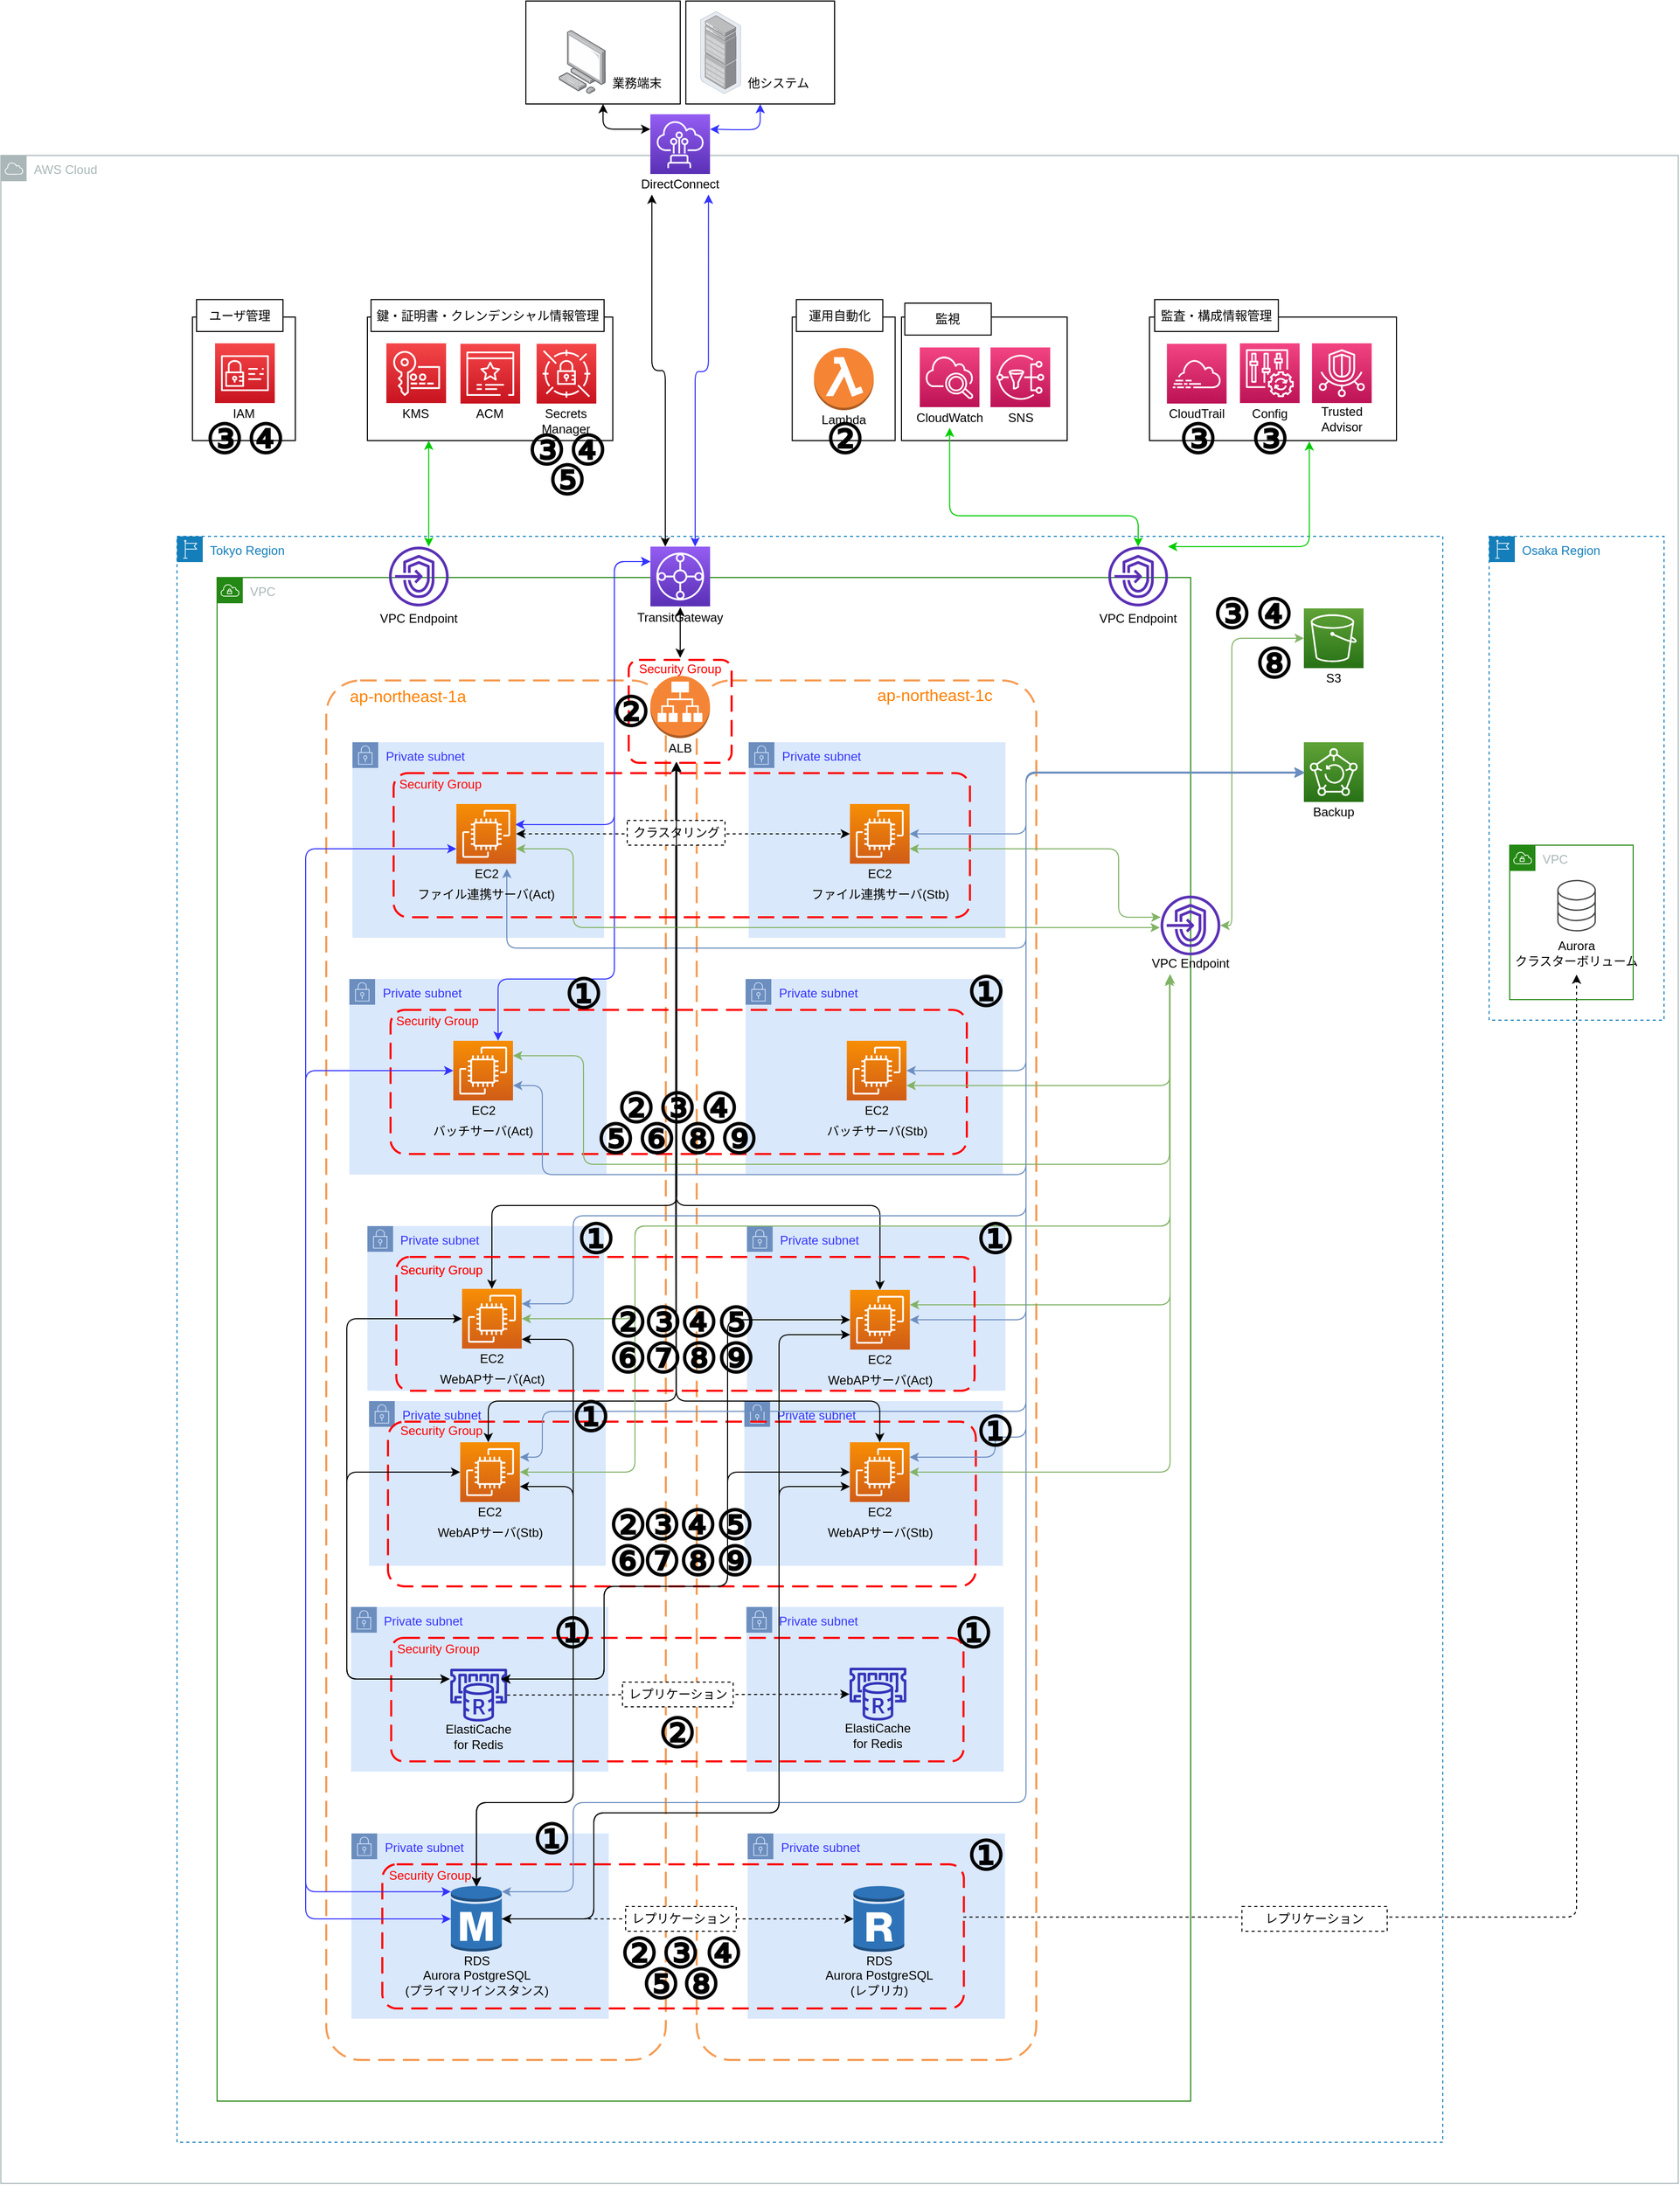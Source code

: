 <mxfile>
    <diagram id="LI0IquLlYpqjYgVpYU_D" name="ページ2">
        <mxGraphModel dx="1614" dy="2433" grid="1" gridSize="10" guides="1" tooltips="1" connect="1" arrows="1" fold="1" page="1" pageScale="1" pageWidth="1169" pageHeight="827" math="0" shadow="0">
            <root>
                <mxCell id="kU3VAMtRWlbckvyZx4EI-0"/>
                <mxCell id="kU3VAMtRWlbckvyZx4EI-1" parent="kU3VAMtRWlbckvyZx4EI-0"/>
                <mxCell id="kU3VAMtRWlbckvyZx4EI-8" value="AWS Cloud" style="outlineConnect=0;gradientColor=none;html=1;whiteSpace=wrap;fontSize=12;fontStyle=0;shape=mxgraph.aws4.group;grIcon=mxgraph.aws4.group_aws_cloud;strokeColor=#AAB7B8;fillColor=none;verticalAlign=top;align=left;spacingLeft=30;fontColor=#AAB7B8;dashed=0;" parent="kU3VAMtRWlbckvyZx4EI-1" vertex="1">
                    <mxGeometry x="3.82" y="-1490" width="1630" height="1970" as="geometry"/>
                </mxCell>
                <mxCell id="kU3VAMtRWlbckvyZx4EI-2" value="&lt;font color=&quot;#3333ff&quot;&gt;Private subnet&lt;/font&gt;" style="points=[[0,0],[0.25,0],[0.5,0],[0.75,0],[1,0],[1,0.25],[1,0.5],[1,0.75],[1,1],[0.75,1],[0.5,1],[0.25,1],[0,1],[0,0.75],[0,0.5],[0,0.25]];outlineConnect=0;html=1;whiteSpace=wrap;fontSize=12;fontStyle=0;shape=mxgraph.aws4.group;grIcon=mxgraph.aws4.group_security_group;grStroke=0;verticalAlign=top;align=left;spacingLeft=30;dashed=0;fillColor=#dae8fc;strokeColor=#6c8ebf;" parent="kU3VAMtRWlbckvyZx4EI-1" vertex="1">
                    <mxGeometry x="726.32" y="-280" width="251.18" height="160" as="geometry"/>
                </mxCell>
                <mxCell id="kU3VAMtRWlbckvyZx4EI-3" value="" style="rounded=1;arcSize=10;dashed=1;strokeColor=#F59D56;fillColor=none;gradientColor=none;dashPattern=8 4;strokeWidth=2;" parent="kU3VAMtRWlbckvyZx4EI-1" vertex="1">
                    <mxGeometry x="680" y="-980" width="330" height="1340" as="geometry"/>
                </mxCell>
                <mxCell id="kU3VAMtRWlbckvyZx4EI-4" value="&lt;font color=&quot;#3333ff&quot;&gt;Private subnet&lt;/font&gt;" style="points=[[0,0],[0.25,0],[0.5,0],[0.75,0],[1,0],[1,0.25],[1,0.5],[1,0.75],[1,1],[0.75,1],[0.5,1],[0.25,1],[0,1],[0,0.75],[0,0.5],[0,0.25]];outlineConnect=0;html=1;whiteSpace=wrap;fontSize=12;fontStyle=0;shape=mxgraph.aws4.group;grIcon=mxgraph.aws4.group_security_group;grStroke=0;verticalAlign=top;align=left;spacingLeft=30;dashed=0;fillColor=#dae8fc;strokeColor=#6c8ebf;" parent="kU3VAMtRWlbckvyZx4EI-1" vertex="1">
                    <mxGeometry x="361.6" y="-280" width="230" height="160" as="geometry"/>
                </mxCell>
                <mxCell id="kU3VAMtRWlbckvyZx4EI-5" value="Tokyo Region" style="points=[[0,0],[0.25,0],[0.5,0],[0.75,0],[1,0],[1,0.25],[1,0.5],[1,0.75],[1,1],[0.75,1],[0.5,1],[0.25,1],[0,1],[0,0.75],[0,0.5],[0,0.25]];outlineConnect=0;gradientColor=none;html=1;whiteSpace=wrap;fontSize=12;fontStyle=0;shape=mxgraph.aws4.group;grIcon=mxgraph.aws4.group_region;strokeColor=#147EBA;fillColor=none;verticalAlign=top;align=left;spacingLeft=30;fontColor=#147EBA;dashed=1;" parent="kU3VAMtRWlbckvyZx4EI-1" vertex="1">
                    <mxGeometry x="175" y="-1120" width="1230" height="1560" as="geometry"/>
                </mxCell>
                <mxCell id="kU3VAMtRWlbckvyZx4EI-6" value="VPC" style="points=[[0,0],[0.25,0],[0.5,0],[0.75,0],[1,0],[1,0.25],[1,0.5],[1,0.75],[1,1],[0.75,1],[0.5,1],[0.25,1],[0,1],[0,0.75],[0,0.5],[0,0.25]];outlineConnect=0;gradientColor=none;html=1;whiteSpace=wrap;fontSize=12;fontStyle=0;shape=mxgraph.aws4.group;grIcon=mxgraph.aws4.group_vpc;strokeColor=#248814;fillColor=none;verticalAlign=top;align=left;spacingLeft=30;fontColor=#AAB7B8;dashed=0;" parent="kU3VAMtRWlbckvyZx4EI-1" vertex="1">
                    <mxGeometry x="213.93" y="-1080" width="946.07" height="1480" as="geometry"/>
                </mxCell>
                <mxCell id="kU3VAMtRWlbckvyZx4EI-7" value="" style="rounded=1;arcSize=10;dashed=1;strokeColor=#F59D56;fillColor=none;gradientColor=none;dashPattern=8 4;strokeWidth=2;" parent="kU3VAMtRWlbckvyZx4EI-1" vertex="1">
                    <mxGeometry x="320" y="-980" width="330" height="1340" as="geometry"/>
                </mxCell>
                <mxCell id="kU3VAMtRWlbckvyZx4EI-9" value="" style="rounded=1;arcSize=10;dashed=1;strokeColor=#ff0000;fillColor=none;gradientColor=none;dashPattern=8 4;strokeWidth=2;" parent="kU3VAMtRWlbckvyZx4EI-1" vertex="1">
                    <mxGeometry x="380" y="-260" width="571.26" height="160" as="geometry"/>
                </mxCell>
                <mxCell id="kU3VAMtRWlbckvyZx4EI-10" value="&lt;font color=&quot;#3333ff&quot;&gt;Private subnet&lt;/font&gt;" style="points=[[0,0],[0.25,0],[0.5,0],[0.75,0],[1,0],[1,0.25],[1,0.5],[1,0.75],[1,1],[0.75,1],[0.5,1],[0.25,1],[0,1],[0,0.75],[0,0.5],[0,0.25]];outlineConnect=0;html=1;whiteSpace=wrap;fontSize=12;fontStyle=0;shape=mxgraph.aws4.group;grIcon=mxgraph.aws4.group_security_group;grStroke=0;verticalAlign=top;align=left;spacingLeft=30;dashed=0;fillColor=#dae8fc;strokeColor=#6c8ebf;" parent="kU3VAMtRWlbckvyZx4EI-1" vertex="1">
                    <mxGeometry x="360" y="-450" width="230" height="160" as="geometry"/>
                </mxCell>
                <mxCell id="kU3VAMtRWlbckvyZx4EI-11" value="&lt;font color=&quot;#3333ff&quot;&gt;Private subnet&lt;/font&gt;" style="points=[[0,0],[0.25,0],[0.5,0],[0.75,0],[1,0],[1,0.25],[1,0.5],[1,0.75],[1,1],[0.75,1],[0.5,1],[0.25,1],[0,1],[0,0.75],[0,0.5],[0,0.25]];outlineConnect=0;html=1;whiteSpace=wrap;fontSize=12;fontStyle=0;shape=mxgraph.aws4.group;grIcon=mxgraph.aws4.group_security_group;grStroke=0;verticalAlign=top;align=left;spacingLeft=30;dashed=0;fillColor=#dae8fc;strokeColor=#6c8ebf;" parent="kU3VAMtRWlbckvyZx4EI-1" vertex="1">
                    <mxGeometry x="728.82" y="-450" width="251.18" height="160" as="geometry"/>
                </mxCell>
                <mxCell id="kU3VAMtRWlbckvyZx4EI-12" value="&lt;font color=&quot;#3333ff&quot;&gt;Private subnet&lt;/font&gt;" style="points=[[0,0],[0.25,0],[0.5,0],[0.75,0],[1,0],[1,0.25],[1,0.5],[1,0.75],[1,1],[0.75,1],[0.5,1],[0.25,1],[0,1],[0,0.75],[0,0.5],[0,0.25]];outlineConnect=0;html=1;whiteSpace=wrap;fontSize=12;fontStyle=0;shape=mxgraph.aws4.group;grIcon=mxgraph.aws4.group_security_group;grStroke=0;verticalAlign=top;align=left;spacingLeft=30;dashed=0;fillColor=#dae8fc;strokeColor=#6c8ebf;" parent="kU3VAMtRWlbckvyZx4EI-1" vertex="1">
                    <mxGeometry x="728.32" y="-80" width="250" height="160" as="geometry"/>
                </mxCell>
                <mxCell id="kU3VAMtRWlbckvyZx4EI-13" value="&lt;font color=&quot;#3333ff&quot;&gt;Private subnet&lt;/font&gt;" style="points=[[0,0],[0.25,0],[0.5,0],[0.75,0],[1,0],[1,0.25],[1,0.5],[1,0.75],[1,1],[0.75,1],[0.5,1],[0.25,1],[0,1],[0,0.75],[0,0.5],[0,0.25]];outlineConnect=0;html=1;whiteSpace=wrap;fontSize=12;fontStyle=0;shape=mxgraph.aws4.group;grIcon=mxgraph.aws4.group_security_group;grStroke=0;verticalAlign=top;align=left;spacingLeft=30;dashed=0;fillColor=#dae8fc;strokeColor=#6c8ebf;" parent="kU3VAMtRWlbckvyZx4EI-1" vertex="1">
                    <mxGeometry x="344.14" y="-80" width="250" height="160" as="geometry"/>
                </mxCell>
                <mxCell id="kU3VAMtRWlbckvyZx4EI-14" value="&lt;font color=&quot;#3333ff&quot;&gt;Private subnet&lt;/font&gt;" style="points=[[0,0],[0.25,0],[0.5,0],[0.75,0],[1,0],[1,0.25],[1,0.5],[1,0.75],[1,1],[0.75,1],[0.5,1],[0.25,1],[0,1],[0,0.75],[0,0.5],[0,0.25]];outlineConnect=0;html=1;whiteSpace=wrap;fontSize=12;fontStyle=0;shape=mxgraph.aws4.group;grIcon=mxgraph.aws4.group_security_group;grStroke=0;verticalAlign=top;align=left;spacingLeft=30;dashed=0;fillColor=#dae8fc;strokeColor=#6c8ebf;" parent="kU3VAMtRWlbckvyZx4EI-1" vertex="1">
                    <mxGeometry x="729.5" y="140" width="250" height="180" as="geometry"/>
                </mxCell>
                <mxCell id="kU3VAMtRWlbckvyZx4EI-15" value="&lt;font color=&quot;#3333ff&quot;&gt;Private subnet&lt;/font&gt;" style="points=[[0,0],[0.25,0],[0.5,0],[0.75,0],[1,0],[1,0.25],[1,0.5],[1,0.75],[1,1],[0.75,1],[0.5,1],[0.25,1],[0,1],[0,0.75],[0,0.5],[0,0.25]];outlineConnect=0;html=1;whiteSpace=wrap;fontSize=12;fontStyle=0;shape=mxgraph.aws4.group;grIcon=mxgraph.aws4.group_security_group;grStroke=0;verticalAlign=top;align=left;spacingLeft=30;dashed=0;fillColor=#dae8fc;strokeColor=#6c8ebf;" parent="kU3VAMtRWlbckvyZx4EI-1" vertex="1">
                    <mxGeometry x="344.5" y="140" width="250" height="180" as="geometry"/>
                </mxCell>
                <mxCell id="kU3VAMtRWlbckvyZx4EI-16" value="" style="rounded=1;arcSize=10;dashed=1;strokeColor=#ff0000;fillColor=none;gradientColor=none;dashPattern=8 4;strokeWidth=2;" parent="kU3VAMtRWlbckvyZx4EI-1" vertex="1">
                    <mxGeometry x="374.5" y="170" width="565.11" height="140" as="geometry"/>
                </mxCell>
                <mxCell id="kU3VAMtRWlbckvyZx4EI-17" value="&lt;font color=&quot;#3333ff&quot;&gt;Private subnet&lt;/font&gt;" style="points=[[0,0],[0.25,0],[0.5,0],[0.75,0],[1,0],[1,0.25],[1,0.5],[1,0.75],[1,1],[0.75,1],[0.5,1],[0.25,1],[0,1],[0,0.75],[0,0.5],[0,0.25]];outlineConnect=0;html=1;whiteSpace=wrap;fontSize=12;fontStyle=0;shape=mxgraph.aws4.group;grIcon=mxgraph.aws4.group_security_group;grStroke=0;verticalAlign=top;align=left;spacingLeft=30;dashed=0;fillColor=#dae8fc;strokeColor=#6c8ebf;" parent="kU3VAMtRWlbckvyZx4EI-1" vertex="1">
                    <mxGeometry x="730.5" y="-920" width="249.5" height="190" as="geometry"/>
                </mxCell>
                <mxCell id="kU3VAMtRWlbckvyZx4EI-18" value="&lt;font color=&quot;#3333ff&quot;&gt;Private subnet&lt;/font&gt;" style="points=[[0,0],[0.25,0],[0.5,0],[0.75,0],[1,0],[1,0.25],[1,0.5],[1,0.75],[1,1],[0.75,1],[0.5,1],[0.25,1],[0,1],[0,0.75],[0,0.5],[0,0.25]];outlineConnect=0;html=1;whiteSpace=wrap;fontSize=12;fontStyle=0;shape=mxgraph.aws4.group;grIcon=mxgraph.aws4.group_security_group;grStroke=0;verticalAlign=top;align=left;spacingLeft=30;dashed=0;fillColor=#dae8fc;strokeColor=#6c8ebf;" parent="kU3VAMtRWlbckvyZx4EI-1" vertex="1">
                    <mxGeometry x="345.5" y="-920" width="244.5" height="190" as="geometry"/>
                </mxCell>
                <mxCell id="kU3VAMtRWlbckvyZx4EI-19" value="" style="group" parent="kU3VAMtRWlbckvyZx4EI-1" vertex="1" connectable="0">
                    <mxGeometry x="385.5" y="-890" width="594" height="160" as="geometry"/>
                </mxCell>
                <mxCell id="kU3VAMtRWlbckvyZx4EI-20" value="" style="rounded=1;arcSize=10;dashed=1;strokeColor=#ff0000;fillColor=none;gradientColor=none;dashPattern=8 4;strokeWidth=2;" parent="kU3VAMtRWlbckvyZx4EI-19" vertex="1">
                    <mxGeometry width="560" height="140" as="geometry"/>
                </mxCell>
                <mxCell id="kU3VAMtRWlbckvyZx4EI-21" value="Security Group" style="text;html=1;strokeColor=none;fillColor=none;align=center;verticalAlign=middle;whiteSpace=wrap;rounded=0;fontColor=#FF0000;" parent="kU3VAMtRWlbckvyZx4EI-19" vertex="1">
                    <mxGeometry width="90" height="22" as="geometry"/>
                </mxCell>
                <mxCell id="kU3VAMtRWlbckvyZx4EI-22" value="" style="group" parent="kU3VAMtRWlbckvyZx4EI-1" vertex="1" connectable="0">
                    <mxGeometry x="1120" y="-780" width="80" height="79.48" as="geometry"/>
                </mxCell>
                <mxCell id="kU3VAMtRWlbckvyZx4EI-23" value="VPC Endpoint" style="text;html=1;strokeColor=none;fillColor=none;align=center;verticalAlign=middle;whiteSpace=wrap;rounded=0;dashed=1;fontSize=12;" parent="kU3VAMtRWlbckvyZx4EI-22" vertex="1">
                    <mxGeometry y="65.48" width="80" height="20" as="geometry"/>
                </mxCell>
                <mxCell id="kU3VAMtRWlbckvyZx4EI-24" value="" style="outlineConnect=0;fontColor=#232F3E;gradientColor=none;fillColor=#5A30B5;strokeColor=none;dashed=0;verticalLabelPosition=bottom;verticalAlign=top;align=center;html=1;fontSize=12;fontStyle=0;aspect=fixed;pointerEvents=1;shape=mxgraph.aws4.endpoints;" parent="kU3VAMtRWlbckvyZx4EI-1" vertex="1">
                    <mxGeometry x="1130.79" y="-771" width="58" height="58" as="geometry"/>
                </mxCell>
                <mxCell id="kU3VAMtRWlbckvyZx4EI-26" value="" style="rounded=0;whiteSpace=wrap;html=1;fillColor=none;" parent="kU3VAMtRWlbckvyZx4EI-1" vertex="1">
                    <mxGeometry x="879" y="-1333" width="161" height="120" as="geometry"/>
                </mxCell>
                <mxCell id="kU3VAMtRWlbckvyZx4EI-27" value="" style="rounded=0;whiteSpace=wrap;html=1;fillColor=none;" parent="kU3VAMtRWlbckvyZx4EI-1" vertex="1">
                    <mxGeometry x="514" y="-1640" width="150" height="100" as="geometry"/>
                </mxCell>
                <mxCell id="kU3VAMtRWlbckvyZx4EI-28" value="" style="rounded=0;whiteSpace=wrap;html=1;fillColor=none;" parent="kU3VAMtRWlbckvyZx4EI-1" vertex="1">
                    <mxGeometry x="772.82" y="-1333" width="100" height="120" as="geometry"/>
                </mxCell>
                <mxCell id="kU3VAMtRWlbckvyZx4EI-29" value="" style="rounded=0;whiteSpace=wrap;html=1;fillColor=none;" parent="kU3VAMtRWlbckvyZx4EI-1" vertex="1">
                    <mxGeometry x="360" y="-1333" width="238.44" height="120" as="geometry"/>
                </mxCell>
                <mxCell id="kU3VAMtRWlbckvyZx4EI-30" value="" style="rounded=0;whiteSpace=wrap;html=1;fillColor=none;" parent="kU3VAMtRWlbckvyZx4EI-1" vertex="1">
                    <mxGeometry x="1120" y="-1333" width="240" height="120" as="geometry"/>
                </mxCell>
                <mxCell id="kU3VAMtRWlbckvyZx4EI-31" value="" style="group" parent="kU3VAMtRWlbckvyZx4EI-1" vertex="1" connectable="0">
                    <mxGeometry x="1270" y="-1050" width="58" height="78" as="geometry"/>
                </mxCell>
                <mxCell id="kU3VAMtRWlbckvyZx4EI-32" value="" style="points=[[0,0,0],[0.25,0,0],[0.5,0,0],[0.75,0,0],[1,0,0],[0,1,0],[0.25,1,0],[0.5,1,0],[0.75,1,0],[1,1,0],[0,0.25,0],[0,0.5,0],[0,0.75,0],[1,0.25,0],[1,0.5,0],[1,0.75,0]];outlineConnect=0;fontColor=#232F3E;gradientColor=#60A337;gradientDirection=north;fillColor=#277116;strokeColor=#ffffff;dashed=0;verticalLabelPosition=bottom;verticalAlign=top;align=center;html=1;fontSize=12;fontStyle=0;aspect=fixed;shape=mxgraph.aws4.resourceIcon;resIcon=mxgraph.aws4.s3;" parent="kU3VAMtRWlbckvyZx4EI-31" vertex="1">
                    <mxGeometry width="58" height="58" as="geometry"/>
                </mxCell>
                <mxCell id="kU3VAMtRWlbckvyZx4EI-33" value="S3" style="text;html=1;strokeColor=none;fillColor=none;align=center;verticalAlign=middle;whiteSpace=wrap;rounded=0;" parent="kU3VAMtRWlbckvyZx4EI-31" vertex="1">
                    <mxGeometry x="9" y="58" width="40" height="20" as="geometry"/>
                </mxCell>
                <mxCell id="kU3VAMtRWlbckvyZx4EI-34" value="" style="group" parent="kU3VAMtRWlbckvyZx4EI-1" vertex="1" connectable="0">
                    <mxGeometry x="1270" y="-920" width="58" height="78" as="geometry"/>
                </mxCell>
                <mxCell id="kU3VAMtRWlbckvyZx4EI-35" value="" style="points=[[0,0,0],[0.25,0,0],[0.5,0,0],[0.75,0,0],[1,0,0],[0,1,0],[0.25,1,0],[0.5,1,0],[0.75,1,0],[1,1,0],[0,0.25,0],[0,0.5,0],[0,0.75,0],[1,0.25,0],[1,0.5,0],[1,0.75,0]];outlineConnect=0;fontColor=#232F3E;gradientColor=#60A337;gradientDirection=north;fillColor=#277116;strokeColor=#ffffff;dashed=0;verticalLabelPosition=bottom;verticalAlign=top;align=center;html=1;fontSize=12;fontStyle=0;aspect=fixed;shape=mxgraph.aws4.resourceIcon;resIcon=mxgraph.aws4.backup;" parent="kU3VAMtRWlbckvyZx4EI-34" vertex="1">
                    <mxGeometry width="58" height="58" as="geometry"/>
                </mxCell>
                <mxCell id="kU3VAMtRWlbckvyZx4EI-36" value="Backup" style="text;html=1;strokeColor=none;fillColor=none;align=center;verticalAlign=middle;whiteSpace=wrap;rounded=0;" parent="kU3VAMtRWlbckvyZx4EI-34" vertex="1">
                    <mxGeometry x="9" y="58" width="40" height="20" as="geometry"/>
                </mxCell>
                <mxCell id="kU3VAMtRWlbckvyZx4EI-37" value="" style="group" parent="kU3VAMtRWlbckvyZx4EI-1" vertex="1" connectable="0">
                    <mxGeometry x="896.76" y="-1303.5" width="58" height="78" as="geometry"/>
                </mxCell>
                <mxCell id="kU3VAMtRWlbckvyZx4EI-38" value="" style="group" parent="kU3VAMtRWlbckvyZx4EI-37" vertex="1" connectable="0">
                    <mxGeometry width="58" height="78" as="geometry"/>
                </mxCell>
                <mxCell id="kU3VAMtRWlbckvyZx4EI-39" value="" style="points=[[0,0,0],[0.25,0,0],[0.5,0,0],[0.75,0,0],[1,0,0],[0,1,0],[0.25,1,0],[0.5,1,0],[0.75,1,0],[1,1,0],[0,0.25,0],[0,0.5,0],[0,0.75,0],[1,0.25,0],[1,0.5,0],[1,0.75,0]];points=[[0,0,0],[0.25,0,0],[0.5,0,0],[0.75,0,0],[1,0,0],[0,1,0],[0.25,1,0],[0.5,1,0],[0.75,1,0],[1,1,0],[0,0.25,0],[0,0.5,0],[0,0.75,0],[1,0.25,0],[1,0.5,0],[1,0.75,0]];outlineConnect=0;fontColor=#232F3E;gradientColor=#F34482;gradientDirection=north;fillColor=#BC1356;strokeColor=#ffffff;dashed=0;verticalLabelPosition=bottom;verticalAlign=top;align=center;html=1;fontSize=12;fontStyle=0;aspect=fixed;shape=mxgraph.aws4.resourceIcon;resIcon=mxgraph.aws4.cloudwatch_2;" parent="kU3VAMtRWlbckvyZx4EI-38" vertex="1">
                    <mxGeometry width="58" height="58" as="geometry"/>
                </mxCell>
                <mxCell id="kU3VAMtRWlbckvyZx4EI-40" value="CloudWatch" style="text;html=1;strokeColor=none;fillColor=none;align=center;verticalAlign=middle;whiteSpace=wrap;rounded=0;" parent="kU3VAMtRWlbckvyZx4EI-38" vertex="1">
                    <mxGeometry x="9" y="58" width="40" height="20" as="geometry"/>
                </mxCell>
                <mxCell id="kU3VAMtRWlbckvyZx4EI-41" value="" style="group" parent="kU3VAMtRWlbckvyZx4EI-1" vertex="1" connectable="0">
                    <mxGeometry x="1136.9" y="-1307" width="58" height="78" as="geometry"/>
                </mxCell>
                <mxCell id="kU3VAMtRWlbckvyZx4EI-42" value="" style="points=[[0,0,0],[0.25,0,0],[0.5,0,0],[0.75,0,0],[1,0,0],[0,1,0],[0.25,1,0],[0.5,1,0],[0.75,1,0],[1,1,0],[0,0.25,0],[0,0.5,0],[0,0.75,0],[1,0.25,0],[1,0.5,0],[1,0.75,0]];points=[[0,0,0],[0.25,0,0],[0.5,0,0],[0.75,0,0],[1,0,0],[0,1,0],[0.25,1,0],[0.5,1,0],[0.75,1,0],[1,1,0],[0,0.25,0],[0,0.5,0],[0,0.75,0],[1,0.25,0],[1,0.5,0],[1,0.75,0]];outlineConnect=0;fontColor=#232F3E;gradientColor=#F34482;gradientDirection=north;fillColor=#BC1356;strokeColor=#ffffff;dashed=0;verticalLabelPosition=bottom;verticalAlign=top;align=center;html=1;fontSize=12;fontStyle=0;aspect=fixed;shape=mxgraph.aws4.resourceIcon;resIcon=mxgraph.aws4.cloudtrail;" parent="kU3VAMtRWlbckvyZx4EI-41" vertex="1">
                    <mxGeometry width="58" height="58" as="geometry"/>
                </mxCell>
                <mxCell id="kU3VAMtRWlbckvyZx4EI-43" value="CloudTrail" style="text;html=1;strokeColor=none;fillColor=none;align=center;verticalAlign=middle;whiteSpace=wrap;rounded=0;" parent="kU3VAMtRWlbckvyZx4EI-41" vertex="1">
                    <mxGeometry x="9" y="58" width="40" height="20" as="geometry"/>
                </mxCell>
                <mxCell id="kU3VAMtRWlbckvyZx4EI-44" value="" style="group" parent="kU3VAMtRWlbckvyZx4EI-1" vertex="1" connectable="0">
                    <mxGeometry x="965.5" y="-1303.5" width="58" height="78" as="geometry"/>
                </mxCell>
                <mxCell id="kU3VAMtRWlbckvyZx4EI-45" value="" style="points=[[0,0,0],[0.25,0,0],[0.5,0,0],[0.75,0,0],[1,0,0],[0,1,0],[0.25,1,0],[0.5,1,0],[0.75,1,0],[1,1,0],[0,0.25,0],[0,0.5,0],[0,0.75,0],[1,0.25,0],[1,0.5,0],[1,0.75,0]];outlineConnect=0;fontColor=#232F3E;gradientColor=#F34482;gradientDirection=north;fillColor=#BC1356;strokeColor=#ffffff;dashed=0;verticalLabelPosition=bottom;verticalAlign=top;align=center;html=1;fontSize=12;fontStyle=0;aspect=fixed;shape=mxgraph.aws4.resourceIcon;resIcon=mxgraph.aws4.sns;" parent="kU3VAMtRWlbckvyZx4EI-44" vertex="1">
                    <mxGeometry width="58" height="58" as="geometry"/>
                </mxCell>
                <mxCell id="kU3VAMtRWlbckvyZx4EI-46" value="SNS" style="text;html=1;strokeColor=none;fillColor=none;align=center;verticalAlign=middle;whiteSpace=wrap;rounded=0;" parent="kU3VAMtRWlbckvyZx4EI-44" vertex="1">
                    <mxGeometry x="9" y="58" width="40" height="20" as="geometry"/>
                </mxCell>
                <mxCell id="kU3VAMtRWlbckvyZx4EI-47" value="" style="group" parent="kU3VAMtRWlbckvyZx4EI-1" vertex="1" connectable="0">
                    <mxGeometry x="634.93" y="-959.48" width="58" height="80.51" as="geometry"/>
                </mxCell>
                <mxCell id="kU3VAMtRWlbckvyZx4EI-48" value="" style="group" parent="kU3VAMtRWlbckvyZx4EI-47" vertex="1" connectable="0">
                    <mxGeometry y="-24.99" width="58" height="80.51" as="geometry"/>
                </mxCell>
                <mxCell id="kU3VAMtRWlbckvyZx4EI-49" value="" style="outlineConnect=0;dashed=0;verticalLabelPosition=bottom;verticalAlign=top;align=center;html=1;shape=mxgraph.aws3.application_load_balancer;fillColor=#F58536;gradientColor=none;aspect=fixed;" parent="kU3VAMtRWlbckvyZx4EI-48" vertex="1">
                    <mxGeometry width="58" height="60.51" as="geometry"/>
                </mxCell>
                <mxCell id="kU3VAMtRWlbckvyZx4EI-50" value="ALB" style="text;html=1;strokeColor=none;fillColor=none;align=center;verticalAlign=middle;whiteSpace=wrap;rounded=0;" parent="kU3VAMtRWlbckvyZx4EI-48" vertex="1">
                    <mxGeometry x="9" y="60.51" width="40" height="20" as="geometry"/>
                </mxCell>
                <mxCell id="kU3VAMtRWlbckvyZx4EI-51" value="" style="endArrow=classic;html=1;entryX=0;entryY=0.5;entryDx=0;entryDy=0;entryPerimeter=0;fillColor=#d5e8d4;strokeColor=#82b366;edgeStyle=elbowEdgeStyle;startArrow=classic;startFill=1;" parent="kU3VAMtRWlbckvyZx4EI-1" source="kU3VAMtRWlbckvyZx4EI-24" target="kU3VAMtRWlbckvyZx4EI-32" edge="1">
                    <mxGeometry width="50" height="50" relative="1" as="geometry">
                        <mxPoint x="1249" y="-900.206" as="sourcePoint"/>
                        <mxPoint x="1210" y="-830" as="targetPoint"/>
                        <Array as="points">
                            <mxPoint x="1200" y="-830"/>
                        </Array>
                    </mxGeometry>
                </mxCell>
                <mxCell id="kU3VAMtRWlbckvyZx4EI-52" value="" style="group" parent="kU3VAMtRWlbckvyZx4EI-1" vertex="1" connectable="0">
                    <mxGeometry x="220" y="-1307.5" width="50" height="78" as="geometry"/>
                </mxCell>
                <mxCell id="kU3VAMtRWlbckvyZx4EI-53" value="" style="group" parent="kU3VAMtRWlbckvyZx4EI-52" vertex="1" connectable="0">
                    <mxGeometry x="-8" width="58" height="78" as="geometry"/>
                </mxCell>
                <mxCell id="kU3VAMtRWlbckvyZx4EI-54" value="IAM" style="text;html=1;strokeColor=none;fillColor=none;align=center;verticalAlign=middle;whiteSpace=wrap;rounded=0;" parent="kU3VAMtRWlbckvyZx4EI-53" vertex="1">
                    <mxGeometry x="8" y="58" width="40" height="20" as="geometry"/>
                </mxCell>
                <mxCell id="kU3VAMtRWlbckvyZx4EI-55" value="" style="points=[[0,0,0],[0.25,0,0],[0.5,0,0],[0.75,0,0],[1,0,0],[0,1,0],[0.25,1,0],[0.5,1,0],[0.75,1,0],[1,1,0],[0,0.25,0],[0,0.5,0],[0,0.75,0],[1,0.25,0],[1,0.5,0],[1,0.75,0]];outlineConnect=0;fontColor=#232F3E;gradientColor=#F54749;gradientDirection=north;fillColor=#C7131F;strokeColor=#ffffff;dashed=0;verticalLabelPosition=bottom;verticalAlign=top;align=center;html=1;fontSize=12;fontStyle=0;aspect=fixed;shape=mxgraph.aws4.resourceIcon;resIcon=mxgraph.aws4.identity_and_access_management;" parent="kU3VAMtRWlbckvyZx4EI-53" vertex="1">
                    <mxGeometry width="58" height="58" as="geometry"/>
                </mxCell>
                <mxCell id="kU3VAMtRWlbckvyZx4EI-56" value="監査・構成情報管理" style="text;html=1;align=center;verticalAlign=middle;whiteSpace=wrap;rounded=0;fillColor=#ffffff;strokeColor=#000000;" parent="kU3VAMtRWlbckvyZx4EI-1" vertex="1">
                    <mxGeometry x="1125" y="-1350" width="120.21" height="31" as="geometry"/>
                </mxCell>
                <mxCell id="kU3VAMtRWlbckvyZx4EI-57" value="" style="group" parent="kU3VAMtRWlbckvyZx4EI-1" vertex="1" connectable="0">
                    <mxGeometry x="1207.9" y="-1307.5" width="58" height="78" as="geometry"/>
                </mxCell>
                <mxCell id="kU3VAMtRWlbckvyZx4EI-58" value="" style="points=[[0,0,0],[0.25,0,0],[0.5,0,0],[0.75,0,0],[1,0,0],[0,1,0],[0.25,1,0],[0.5,1,0],[0.75,1,0],[1,1,0],[0,0.25,0],[0,0.5,0],[0,0.75,0],[1,0.25,0],[1,0.5,0],[1,0.75,0]];points=[[0,0,0],[0.25,0,0],[0.5,0,0],[0.75,0,0],[1,0,0],[0,1,0],[0.25,1,0],[0.5,1,0],[0.75,1,0],[1,1,0],[0,0.25,0],[0,0.5,0],[0,0.75,0],[1,0.25,0],[1,0.5,0],[1,0.75,0]];outlineConnect=0;fontColor=#232F3E;gradientColor=#F34482;gradientDirection=north;fillColor=#BC1356;strokeColor=#ffffff;dashed=0;verticalLabelPosition=bottom;verticalAlign=top;align=center;html=1;fontSize=12;fontStyle=0;aspect=fixed;shape=mxgraph.aws4.resourceIcon;resIcon=mxgraph.aws4.config;" parent="kU3VAMtRWlbckvyZx4EI-57" vertex="1">
                    <mxGeometry width="58" height="58" as="geometry"/>
                </mxCell>
                <mxCell id="kU3VAMtRWlbckvyZx4EI-59" value="Config" style="text;html=1;strokeColor=none;fillColor=none;align=center;verticalAlign=middle;whiteSpace=wrap;rounded=0;" parent="kU3VAMtRWlbckvyZx4EI-57" vertex="1">
                    <mxGeometry x="9" y="58" width="40" height="20" as="geometry"/>
                </mxCell>
                <mxCell id="kU3VAMtRWlbckvyZx4EI-60" value="監視" style="text;html=1;align=center;verticalAlign=middle;whiteSpace=wrap;rounded=0;fillColor=#ffffff;strokeColor=#000000;" parent="kU3VAMtRWlbckvyZx4EI-1" vertex="1">
                    <mxGeometry x="882.25" y="-1346.5" width="84" height="31" as="geometry"/>
                </mxCell>
                <mxCell id="kU3VAMtRWlbckvyZx4EI-61" value="" style="group" parent="kU3VAMtRWlbckvyZx4EI-1" vertex="1" connectable="0">
                    <mxGeometry x="508.44" y="-1307" width="90" height="85" as="geometry"/>
                </mxCell>
                <mxCell id="kU3VAMtRWlbckvyZx4EI-62" value="" style="group" parent="kU3VAMtRWlbckvyZx4EI-61" vertex="1" connectable="0">
                    <mxGeometry width="90" height="85" as="geometry"/>
                </mxCell>
                <mxCell id="kU3VAMtRWlbckvyZx4EI-63" value="" style="points=[[0,0,0],[0.25,0,0],[0.5,0,0],[0.75,0,0],[1,0,0],[0,1,0],[0.25,1,0],[0.5,1,0],[0.75,1,0],[1,1,0],[0,0.25,0],[0,0.5,0],[0,0.75,0],[1,0.25,0],[1,0.5,0],[1,0.75,0]];outlineConnect=0;fontColor=#232F3E;gradientColor=#F54749;gradientDirection=north;fillColor=#C7131F;strokeColor=#ffffff;dashed=0;verticalLabelPosition=bottom;verticalAlign=top;align=center;html=1;fontSize=12;fontStyle=0;aspect=fixed;shape=mxgraph.aws4.resourceIcon;resIcon=mxgraph.aws4.secrets_manager;" parent="kU3VAMtRWlbckvyZx4EI-62" vertex="1">
                    <mxGeometry x="16" width="58" height="58" as="geometry"/>
                </mxCell>
                <mxCell id="kU3VAMtRWlbckvyZx4EI-64" value="Secrets Manager" style="text;html=1;strokeColor=none;fillColor=none;align=center;verticalAlign=middle;whiteSpace=wrap;rounded=0;" parent="kU3VAMtRWlbckvyZx4EI-62" vertex="1">
                    <mxGeometry y="65" width="90" height="20" as="geometry"/>
                </mxCell>
                <mxCell id="kU3VAMtRWlbckvyZx4EI-65" value="" style="group" parent="kU3VAMtRWlbckvyZx4EI-1" vertex="1" connectable="0">
                    <mxGeometry x="450.44" y="-1307" width="58" height="85" as="geometry"/>
                </mxCell>
                <mxCell id="kU3VAMtRWlbckvyZx4EI-66" value="" style="points=[[0,0,0],[0.25,0,0],[0.5,0,0],[0.75,0,0],[1,0,0],[0,1,0],[0.25,1,0],[0.5,1,0],[0.75,1,0],[1,1,0],[0,0.25,0],[0,0.5,0],[0,0.75,0],[1,0.25,0],[1,0.5,0],[1,0.75,0]];outlineConnect=0;fontColor=#232F3E;gradientColor=#F54749;gradientDirection=north;fillColor=#C7131F;strokeColor=#ffffff;dashed=0;verticalLabelPosition=bottom;verticalAlign=top;align=center;html=1;fontSize=12;fontStyle=0;aspect=fixed;shape=mxgraph.aws4.resourceIcon;resIcon=mxgraph.aws4.certificate_manager_3;" parent="kU3VAMtRWlbckvyZx4EI-65" vertex="1">
                    <mxGeometry width="58" height="58" as="geometry"/>
                </mxCell>
                <mxCell id="kU3VAMtRWlbckvyZx4EI-67" value="ACM" style="text;html=1;strokeColor=none;fillColor=none;align=center;verticalAlign=middle;whiteSpace=wrap;rounded=0;fontSize=12;" parent="kU3VAMtRWlbckvyZx4EI-65" vertex="1">
                    <mxGeometry x="4" y="58" width="50" height="20" as="geometry"/>
                </mxCell>
                <mxCell id="kU3VAMtRWlbckvyZx4EI-68" value="" style="group" parent="kU3VAMtRWlbckvyZx4EI-1" vertex="1" connectable="0">
                    <mxGeometry x="378.44" y="-1307.5" width="58" height="78" as="geometry"/>
                </mxCell>
                <mxCell id="kU3VAMtRWlbckvyZx4EI-69" value="" style="group" parent="kU3VAMtRWlbckvyZx4EI-68" vertex="1" connectable="0">
                    <mxGeometry width="58" height="78" as="geometry"/>
                </mxCell>
                <mxCell id="kU3VAMtRWlbckvyZx4EI-70" value="" style="points=[[0,0,0],[0.25,0,0],[0.5,0,0],[0.75,0,0],[1,0,0],[0,1,0],[0.25,1,0],[0.5,1,0],[0.75,1,0],[1,1,0],[0,0.25,0],[0,0.5,0],[0,0.75,0],[1,0.25,0],[1,0.5,0],[1,0.75,0]];outlineConnect=0;fontColor=#232F3E;gradientColor=#F54749;gradientDirection=north;fillColor=#C7131F;strokeColor=#ffffff;dashed=0;verticalLabelPosition=bottom;verticalAlign=top;align=center;html=1;fontSize=12;fontStyle=0;aspect=fixed;shape=mxgraph.aws4.resourceIcon;resIcon=mxgraph.aws4.key_management_service;" parent="kU3VAMtRWlbckvyZx4EI-69" vertex="1">
                    <mxGeometry width="58" height="58" as="geometry"/>
                </mxCell>
                <mxCell id="kU3VAMtRWlbckvyZx4EI-71" value="KMS" style="text;html=1;strokeColor=none;fillColor=none;align=center;verticalAlign=middle;whiteSpace=wrap;rounded=0;" parent="kU3VAMtRWlbckvyZx4EI-69" vertex="1">
                    <mxGeometry x="9" y="58" width="40" height="20" as="geometry"/>
                </mxCell>
                <mxCell id="kU3VAMtRWlbckvyZx4EI-72" value="鍵・証明書・クレンデンシャル情報管理" style="text;html=1;align=center;verticalAlign=middle;whiteSpace=wrap;rounded=0;fillColor=#ffffff;strokeColor=#000000;" parent="kU3VAMtRWlbckvyZx4EI-1" vertex="1">
                    <mxGeometry x="363.56" y="-1350" width="226.44" height="31" as="geometry"/>
                </mxCell>
                <mxCell id="kU3VAMtRWlbckvyZx4EI-73" value="Osaka Region" style="points=[[0,0],[0.25,0],[0.5,0],[0.75,0],[1,0],[1,0.25],[1,0.5],[1,0.75],[1,1],[0.75,1],[0.5,1],[0.25,1],[0,1],[0,0.75],[0,0.5],[0,0.25]];outlineConnect=0;gradientColor=none;html=1;whiteSpace=wrap;fontSize=12;fontStyle=0;shape=mxgraph.aws4.group;grIcon=mxgraph.aws4.group_region;strokeColor=#147EBA;fillColor=none;verticalAlign=top;align=left;spacingLeft=30;fontColor=#147EBA;dashed=1;" parent="kU3VAMtRWlbckvyZx4EI-1" vertex="1">
                    <mxGeometry x="1450" y="-1120" width="170" height="470" as="geometry"/>
                </mxCell>
                <mxCell id="kU3VAMtRWlbckvyZx4EI-80" value="" style="group" parent="kU3VAMtRWlbckvyZx4EI-1" vertex="1" connectable="0">
                    <mxGeometry x="641.32" y="-1080" width="58" height="78" as="geometry"/>
                </mxCell>
                <mxCell id="kU3VAMtRWlbckvyZx4EI-81" value="" style="points=[[0,0,0],[0.25,0,0],[0.5,0,0],[0.75,0,0],[1,0,0],[0,1,0],[0.25,1,0],[0.5,1,0],[0.75,1,0],[1,1,0],[0,0.25,0],[0,0.5,0],[0,0.75,0],[1,0.25,0],[1,0.5,0],[1,0.75,0]];outlineConnect=0;fontColor=#232F3E;gradientColor=#945DF2;gradientDirection=north;fillColor=#5A30B5;strokeColor=#ffffff;dashed=0;verticalLabelPosition=bottom;verticalAlign=top;align=center;html=1;fontSize=12;fontStyle=0;aspect=fixed;shape=mxgraph.aws4.resourceIcon;resIcon=mxgraph.aws4.transit_gateway;" parent="kU3VAMtRWlbckvyZx4EI-80" vertex="1">
                    <mxGeometry x="-6.32" y="-30" width="58" height="58" as="geometry"/>
                </mxCell>
                <mxCell id="kU3VAMtRWlbckvyZx4EI-82" value="TransitGateway" style="text;html=1;strokeColor=none;fillColor=none;align=center;verticalAlign=middle;whiteSpace=wrap;rounded=0;" parent="kU3VAMtRWlbckvyZx4EI-80" vertex="1">
                    <mxGeometry x="2.68" y="29" width="40" height="20" as="geometry"/>
                </mxCell>
                <mxCell id="kU3VAMtRWlbckvyZx4EI-83" value="" style="endArrow=classic;html=1;fillColor=#dae8fc;strokeColor=#6c8ebf;edgeStyle=orthogonalEdgeStyle;elbow=vertical;rounded=1;entryX=0;entryY=0.5;entryDx=0;entryDy=0;entryPerimeter=0;startArrow=classic;startFill=1;exitX=1;exitY=0.25;exitDx=0;exitDy=0;" parent="kU3VAMtRWlbckvyZx4EI-1" source="kU3VAMtRWlbckvyZx4EI-168" target="kU3VAMtRWlbckvyZx4EI-35" edge="1">
                    <mxGeometry width="50" height="50" relative="1" as="geometry">
                        <mxPoint x="490" y="-270" as="sourcePoint"/>
                        <mxPoint x="1240" y="-890" as="targetPoint"/>
                        <Array as="points">
                            <mxPoint x="496" y="-720"/>
                            <mxPoint x="1000" y="-720"/>
                            <mxPoint x="1000" y="-891"/>
                        </Array>
                    </mxGeometry>
                </mxCell>
                <mxCell id="kU3VAMtRWlbckvyZx4EI-84" value="" style="endArrow=classic;html=1;entryX=0;entryY=0.5;entryDx=0;entryDy=0;fillColor=#dae8fc;strokeColor=#6c8ebf;entryPerimeter=0;edgeStyle=orthogonalEdgeStyle;elbow=vertical;rounded=1;startArrow=classic;startFill=1;exitX=1;exitY=0.5;exitDx=0;exitDy=0;exitPerimeter=0;" parent="kU3VAMtRWlbckvyZx4EI-1" source="kU3VAMtRWlbckvyZx4EI-173" target="kU3VAMtRWlbckvyZx4EI-35" edge="1">
                    <mxGeometry width="50" height="50" relative="1" as="geometry">
                        <mxPoint x="880" y="-250" as="sourcePoint"/>
                        <mxPoint x="1260" y="-881" as="targetPoint"/>
                        <Array as="points">
                            <mxPoint x="1000" y="-831"/>
                            <mxPoint x="1000" y="-891"/>
                        </Array>
                    </mxGeometry>
                </mxCell>
                <mxCell id="kU3VAMtRWlbckvyZx4EI-85" value="" style="endArrow=classic;html=1;entryX=0;entryY=0.5;entryDx=0;entryDy=0;fillColor=#dae8fc;strokeColor=#6c8ebf;entryPerimeter=0;edgeStyle=orthogonalEdgeStyle;elbow=vertical;rounded=1;startArrow=classic;startFill=1;exitX=1;exitY=0.1;exitDx=0;exitDy=0;exitPerimeter=0;" parent="kU3VAMtRWlbckvyZx4EI-1" source="kU3VAMtRWlbckvyZx4EI-152" target="kU3VAMtRWlbckvyZx4EI-35" edge="1">
                    <mxGeometry width="50" height="50" relative="1" as="geometry">
                        <mxPoint x="500" y="426" as="sourcePoint"/>
                        <mxPoint x="1260" y="-881" as="targetPoint"/>
                        <Array as="points">
                            <mxPoint x="560" y="197"/>
                            <mxPoint x="560" y="110"/>
                            <mxPoint x="1000" y="110"/>
                            <mxPoint x="1000" y="-891"/>
                        </Array>
                    </mxGeometry>
                </mxCell>
                <mxCell id="kU3VAMtRWlbckvyZx4EI-86" value="" style="endArrow=classic;html=1;fillColor=#d5e8d4;strokeColor=#82b366;edgeStyle=orthogonalEdgeStyle;rounded=1;startArrow=classic;startFill=1;entryX=0.25;entryY=1;entryDx=0;entryDy=0;" parent="kU3VAMtRWlbckvyZx4EI-1" source="kU3VAMtRWlbckvyZx4EI-196" target="kU3VAMtRWlbckvyZx4EI-23" edge="1">
                    <mxGeometry width="50" height="50" relative="1" as="geometry">
                        <mxPoint x="718" y="-210" as="sourcePoint"/>
                        <mxPoint x="1140" y="-690" as="targetPoint"/>
                        <Array as="points">
                            <mxPoint x="620" y="-360"/>
                            <mxPoint x="620" y="-450"/>
                            <mxPoint x="1140" y="-450"/>
                        </Array>
                    </mxGeometry>
                </mxCell>
                <mxCell id="kU3VAMtRWlbckvyZx4EI-89" value="" style="rounded=1;arcSize=10;dashed=1;strokeColor=#ff0000;fillColor=none;gradientColor=none;dashPattern=8 4;strokeWidth=2;" parent="kU3VAMtRWlbckvyZx4EI-1" vertex="1">
                    <mxGeometry x="613.93" y="-1000" width="100" height="100" as="geometry"/>
                </mxCell>
                <mxCell id="kU3VAMtRWlbckvyZx4EI-90" value="Security Group" style="text;html=1;strokeColor=none;fillColor=none;align=center;verticalAlign=middle;whiteSpace=wrap;rounded=0;fontColor=#FF0000;" parent="kU3VAMtRWlbckvyZx4EI-1" vertex="1">
                    <mxGeometry x="618.14" y="-1002" width="91.583" height="22" as="geometry"/>
                </mxCell>
                <mxCell id="kU3VAMtRWlbckvyZx4EI-93" value="" style="group" parent="kU3VAMtRWlbckvyZx4EI-1" vertex="1" connectable="0">
                    <mxGeometry x="794" y="-1303" width="58" height="80.52" as="geometry"/>
                </mxCell>
                <mxCell id="kU3VAMtRWlbckvyZx4EI-94" value="" style="outlineConnect=0;dashed=0;verticalLabelPosition=bottom;verticalAlign=top;align=center;html=1;shape=mxgraph.aws3.lambda_function;fillColor=#F58534;gradientColor=none;aspect=fixed;" parent="kU3VAMtRWlbckvyZx4EI-93" vertex="1">
                    <mxGeometry width="58" height="60.52" as="geometry"/>
                </mxCell>
                <mxCell id="kU3VAMtRWlbckvyZx4EI-95" value="Lambda" style="text;html=1;strokeColor=none;fillColor=none;align=center;verticalAlign=middle;whiteSpace=wrap;rounded=0;" parent="kU3VAMtRWlbckvyZx4EI-93" vertex="1">
                    <mxGeometry x="9" y="60.52" width="40" height="19.48" as="geometry"/>
                </mxCell>
                <mxCell id="kU3VAMtRWlbckvyZx4EI-96" value="" style="rounded=0;whiteSpace=wrap;html=1;fillColor=none;" parent="kU3VAMtRWlbckvyZx4EI-1" vertex="1">
                    <mxGeometry x="190" y="-1333" width="100" height="120" as="geometry"/>
                </mxCell>
                <mxCell id="kU3VAMtRWlbckvyZx4EI-97" value="ユーザ管理" style="text;html=1;align=center;verticalAlign=middle;whiteSpace=wrap;rounded=0;fillColor=#ffffff;strokeColor=#000000;" parent="kU3VAMtRWlbckvyZx4EI-1" vertex="1">
                    <mxGeometry x="194.0" y="-1350" width="84" height="31" as="geometry"/>
                </mxCell>
                <mxCell id="kU3VAMtRWlbckvyZx4EI-98" value="運用自動化" style="text;html=1;align=center;verticalAlign=middle;whiteSpace=wrap;rounded=0;fillColor=#ffffff;strokeColor=#000000;" parent="kU3VAMtRWlbckvyZx4EI-1" vertex="1">
                    <mxGeometry x="776.82" y="-1350" width="84" height="31" as="geometry"/>
                </mxCell>
                <mxCell id="kU3VAMtRWlbckvyZx4EI-99" value="" style="endArrow=classic;html=1;exitX=0.5;exitY=0;exitDx=0;exitDy=0;startArrow=classic;startFill=1;" parent="kU3VAMtRWlbckvyZx4EI-1" source="kU3VAMtRWlbckvyZx4EI-82" target="kU3VAMtRWlbckvyZx4EI-90" edge="1">
                    <mxGeometry width="50" height="50" relative="1" as="geometry">
                        <mxPoint x="690" y="-1210" as="sourcePoint"/>
                        <mxPoint x="740" y="-1260" as="targetPoint"/>
                    </mxGeometry>
                </mxCell>
                <mxCell id="kU3VAMtRWlbckvyZx4EI-100" value="" style="endArrow=classic;html=1;exitX=0.468;exitY=0.996;exitDx=0;exitDy=0;rounded=1;edgeStyle=orthogonalEdgeStyle;exitPerimeter=0;startArrow=classic;startFill=1;entryX=0.5;entryY=0;entryDx=0;entryDy=0;entryPerimeter=0;" parent="kU3VAMtRWlbckvyZx4EI-1" source="kU3VAMtRWlbckvyZx4EI-89" target="kU3VAMtRWlbckvyZx4EI-196" edge="1">
                    <mxGeometry width="50" height="50" relative="1" as="geometry">
                        <mxPoint x="674" y="-1041" as="sourcePoint"/>
                        <mxPoint x="490" y="-380" as="targetPoint"/>
                        <Array as="points">
                            <mxPoint x="661" y="-470"/>
                            <mxPoint x="481" y="-470"/>
                        </Array>
                    </mxGeometry>
                </mxCell>
                <mxCell id="kU3VAMtRWlbckvyZx4EI-101" value="" style="endArrow=classic;html=1;rounded=1;edgeStyle=orthogonalEdgeStyle;startArrow=classic;startFill=1;entryX=0;entryY=0.5;entryDx=0;entryDy=0;entryPerimeter=0;" parent="kU3VAMtRWlbckvyZx4EI-1" target="kU3VAMtRWlbckvyZx4EI-196" edge="1">
                    <mxGeometry width="50" height="50" relative="1" as="geometry">
                        <mxPoint x="440" y="-10" as="sourcePoint"/>
                        <mxPoint x="477.61" y="-250" as="targetPoint"/>
                        <Array as="points">
                            <mxPoint x="340" y="-10"/>
                            <mxPoint x="340" y="-360"/>
                        </Array>
                    </mxGeometry>
                </mxCell>
                <mxCell id="kU3VAMtRWlbckvyZx4EI-102" value="" style="endArrow=classic;html=1;startArrow=classic;startFill=1;entryX=0.25;entryY=0;entryDx=0;entryDy=0;entryPerimeter=0;edgeStyle=orthogonalEdgeStyle;exitX=0.25;exitY=1;exitDx=0;exitDy=0;" parent="kU3VAMtRWlbckvyZx4EI-1" source="kU3VAMtRWlbckvyZx4EI-131" target="kU3VAMtRWlbckvyZx4EI-81" edge="1">
                    <mxGeometry width="50" height="50" relative="1" as="geometry">
                        <mxPoint x="664" y="-1560" as="sourcePoint"/>
                        <mxPoint x="664.214" y="-1238.24" as="targetPoint"/>
                        <Array as="points"/>
                    </mxGeometry>
                </mxCell>
                <mxCell id="kU3VAMtRWlbckvyZx4EI-103" value="" style="endArrow=classic;html=1;rounded=1;edgeStyle=orthogonalEdgeStyle;startArrow=classic;startFill=1;exitX=1;exitY=1;exitDx=0;exitDy=0;" parent="kU3VAMtRWlbckvyZx4EI-1" source="kU3VAMtRWlbckvyZx4EI-155" edge="1">
                    <mxGeometry width="50" height="50" relative="1" as="geometry">
                        <mxPoint x="558.61" y="-65.75" as="sourcePoint"/>
                        <mxPoint x="510" y="-340" as="targetPoint"/>
                        <Array as="points">
                            <mxPoint x="466" y="110"/>
                            <mxPoint x="560" y="110"/>
                            <mxPoint x="560" y="-340"/>
                        </Array>
                    </mxGeometry>
                </mxCell>
                <mxCell id="kU3VAMtRWlbckvyZx4EI-104" value="" style="endArrow=classic;html=1;exitX=0;exitY=0.25;exitDx=0;exitDy=0;rounded=1;edgeStyle=orthogonalEdgeStyle;exitPerimeter=0;startArrow=classic;startFill=1;strokeColor=#3333FF;entryX=0.211;entryY=0.357;entryDx=0;entryDy=0;entryPerimeter=0;" parent="kU3VAMtRWlbckvyZx4EI-1" source="kU3VAMtRWlbckvyZx4EI-81" target="kU3VAMtRWlbckvyZx4EI-20" edge="1">
                    <mxGeometry width="50" height="50" relative="1" as="geometry">
                        <mxPoint x="645" y="-1056.5" as="sourcePoint"/>
                        <mxPoint x="510" y="-470" as="targetPoint"/>
                        <Array as="points">
                            <mxPoint x="600" y="-1095"/>
                            <mxPoint x="600" y="-840"/>
                        </Array>
                    </mxGeometry>
                </mxCell>
                <mxCell id="kU3VAMtRWlbckvyZx4EI-105" value="" style="endArrow=classic;html=1;exitX=0;exitY=0.75;exitDx=0;exitDy=0;rounded=1;edgeStyle=orthogonalEdgeStyle;exitPerimeter=0;startArrow=classic;startFill=1;strokeColor=#3333FF;entryX=0;entryY=0.5;entryDx=0;entryDy=0;entryPerimeter=0;" parent="kU3VAMtRWlbckvyZx4EI-1" source="kU3VAMtRWlbckvyZx4EI-167" target="kU3VAMtRWlbckvyZx4EI-152" edge="1">
                    <mxGeometry width="50" height="50" relative="1" as="geometry">
                        <mxPoint x="632" y="-1175.5" as="sourcePoint"/>
                        <mxPoint x="447" y="450" as="targetPoint"/>
                        <Array as="points">
                            <mxPoint x="300" y="-816"/>
                            <mxPoint x="300" y="223"/>
                        </Array>
                    </mxGeometry>
                </mxCell>
                <mxCell id="kU3VAMtRWlbckvyZx4EI-106" value="" style="points=[];aspect=fixed;html=1;align=center;shadow=0;dashed=0;image;image=img/lib/allied_telesis/computer_and_terminals/Personal_Computer.svg;" parent="kU3VAMtRWlbckvyZx4EI-1" vertex="1">
                    <mxGeometry x="546" y="-1611.8" width="45.6" height="61.8" as="geometry"/>
                </mxCell>
                <mxCell id="kU3VAMtRWlbckvyZx4EI-107" value="業務端末" style="text;html=1;strokeColor=none;fillColor=none;align=center;verticalAlign=middle;whiteSpace=wrap;rounded=0;" parent="kU3VAMtRWlbckvyZx4EI-1" vertex="1">
                    <mxGeometry x="590" y="-1570" width="64" height="20" as="geometry"/>
                </mxCell>
                <mxCell id="kU3VAMtRWlbckvyZx4EI-108" value="" style="points=[];aspect=fixed;html=1;align=center;shadow=0;dashed=0;image;image=img/lib/allied_telesis/storage/Datacenter_Server_Rack_EoR.svg;" parent="kU3VAMtRWlbckvyZx4EI-1" vertex="1">
                    <mxGeometry x="683.42" y="-1630" width="39.58" height="80" as="geometry"/>
                </mxCell>
                <mxCell id="kU3VAMtRWlbckvyZx4EI-109" value="他システム" style="text;html=1;strokeColor=none;fillColor=none;align=center;verticalAlign=middle;whiteSpace=wrap;rounded=0;" parent="kU3VAMtRWlbckvyZx4EI-1" vertex="1">
                    <mxGeometry x="718" y="-1570" width="83" height="20" as="geometry"/>
                </mxCell>
                <mxCell id="kU3VAMtRWlbckvyZx4EI-110" value="" style="rounded=0;whiteSpace=wrap;html=1;fillColor=none;" parent="kU3VAMtRWlbckvyZx4EI-1" vertex="1">
                    <mxGeometry x="669.44" y="-1640" width="144.56" height="100" as="geometry"/>
                </mxCell>
                <mxCell id="kU3VAMtRWlbckvyZx4EI-111" value="" style="endArrow=classic;html=1;startArrow=classic;startFill=1;entryX=0.75;entryY=0;entryDx=0;entryDy=0;entryPerimeter=0;exitX=0.75;exitY=1;exitDx=0;exitDy=0;strokeColor=#3333FF;edgeStyle=orthogonalEdgeStyle;" parent="kU3VAMtRWlbckvyZx4EI-1" source="kU3VAMtRWlbckvyZx4EI-131" target="kU3VAMtRWlbckvyZx4EI-81" edge="1">
                    <mxGeometry width="50" height="50" relative="1" as="geometry">
                        <mxPoint x="611.7" y="-1538.9" as="sourcePoint"/>
                        <mxPoint x="674.0" y="-1100" as="targetPoint"/>
                        <Array as="points">
                            <mxPoint x="691" y="-1280"/>
                            <mxPoint x="679" y="-1280"/>
                        </Array>
                    </mxGeometry>
                </mxCell>
                <mxCell id="kU3VAMtRWlbckvyZx4EI-124" value="" style="outlineConnect=0;fontColor=#232F3E;gradientColor=none;fillColor=#5A30B5;strokeColor=none;dashed=0;verticalLabelPosition=bottom;verticalAlign=top;align=center;html=1;fontSize=12;fontStyle=0;aspect=fixed;pointerEvents=1;shape=mxgraph.aws4.endpoints;" parent="kU3VAMtRWlbckvyZx4EI-1" vertex="1">
                    <mxGeometry x="381.0" y="-1110" width="58" height="58" as="geometry"/>
                </mxCell>
                <mxCell id="kU3VAMtRWlbckvyZx4EI-125" value="VPC Endpoint" style="text;html=1;strokeColor=none;fillColor=none;align=center;verticalAlign=middle;whiteSpace=wrap;rounded=0;dashed=1;fontSize=12;" parent="kU3VAMtRWlbckvyZx4EI-1" vertex="1">
                    <mxGeometry x="370.0" y="-1050.26" width="80" height="20" as="geometry"/>
                </mxCell>
                <mxCell id="kU3VAMtRWlbckvyZx4EI-130" value="" style="points=[[0,0,0],[0.25,0,0],[0.5,0,0],[0.75,0,0],[1,0,0],[0,1,0],[0.25,1,0],[0.5,1,0],[0.75,1,0],[1,1,0],[0,0.25,0],[0,0.5,0],[0,0.75,0],[1,0.25,0],[1,0.5,0],[1,0.75,0]];outlineConnect=0;fontColor=#232F3E;gradientColor=#945DF2;gradientDirection=north;fillColor=#5A30B5;strokeColor=#ffffff;dashed=0;verticalLabelPosition=bottom;verticalAlign=top;align=center;html=1;fontSize=12;fontStyle=0;aspect=fixed;shape=mxgraph.aws4.resourceIcon;resIcon=mxgraph.aws4.direct_connect;" parent="kU3VAMtRWlbckvyZx4EI-1" vertex="1">
                    <mxGeometry x="634.93" y="-1530" width="58" height="58" as="geometry"/>
                </mxCell>
                <mxCell id="kU3VAMtRWlbckvyZx4EI-131" value="DirectConnect" style="text;html=1;strokeColor=none;fillColor=none;align=center;verticalAlign=middle;whiteSpace=wrap;rounded=0;dashed=1;fontSize=12;" parent="kU3VAMtRWlbckvyZx4EI-1" vertex="1">
                    <mxGeometry x="608.93" y="-1472" width="110" height="20" as="geometry"/>
                </mxCell>
                <mxCell id="kU3VAMtRWlbckvyZx4EI-132" value="" style="endArrow=classic;html=1;startArrow=classic;startFill=1;entryX=0;entryY=0.25;entryDx=0;entryDy=0;entryPerimeter=0;edgeStyle=orthogonalEdgeStyle;exitX=0.5;exitY=1;exitDx=0;exitDy=0;" parent="kU3VAMtRWlbckvyZx4EI-1" source="kU3VAMtRWlbckvyZx4EI-27" target="kU3VAMtRWlbckvyZx4EI-130" edge="1">
                    <mxGeometry width="50" height="50" relative="1" as="geometry">
                        <mxPoint x="646.43" y="-1442" as="sourcePoint"/>
                        <mxPoint x="659.5" y="-1100" as="targetPoint"/>
                        <Array as="points"/>
                    </mxGeometry>
                </mxCell>
                <mxCell id="kU3VAMtRWlbckvyZx4EI-133" value="" style="endArrow=classic;html=1;startArrow=classic;startFill=1;exitX=0.5;exitY=1;exitDx=0;exitDy=0;strokeColor=#3333FF;edgeStyle=orthogonalEdgeStyle;entryX=1;entryY=0.25;entryDx=0;entryDy=0;entryPerimeter=0;" parent="kU3VAMtRWlbckvyZx4EI-1" source="kU3VAMtRWlbckvyZx4EI-110" target="kU3VAMtRWlbckvyZx4EI-130" edge="1">
                    <mxGeometry width="50" height="50" relative="1" as="geometry">
                        <mxPoint x="701.43" y="-1442" as="sourcePoint"/>
                        <mxPoint x="1050" y="-1515" as="targetPoint"/>
                        <Array as="points">
                            <mxPoint x="742" y="-1515"/>
                            <mxPoint x="720" y="-1515"/>
                            <mxPoint x="720" y="-1515"/>
                        </Array>
                    </mxGeometry>
                </mxCell>
                <mxCell id="kU3VAMtRWlbckvyZx4EI-134" value="" style="outlineConnect=0;fontColor=#232F3E;gradientColor=none;fillColor=#5A30B5;strokeColor=none;dashed=0;verticalLabelPosition=bottom;verticalAlign=top;align=center;html=1;fontSize=12;fontStyle=0;aspect=fixed;pointerEvents=1;shape=mxgraph.aws4.endpoints;" parent="kU3VAMtRWlbckvyZx4EI-1" vertex="1">
                    <mxGeometry x="1080" y="-1110" width="58" height="58" as="geometry"/>
                </mxCell>
                <mxCell id="kU3VAMtRWlbckvyZx4EI-135" value="VPC Endpoint" style="text;html=1;strokeColor=none;fillColor=none;align=center;verticalAlign=middle;whiteSpace=wrap;rounded=0;dashed=1;fontSize=12;" parent="kU3VAMtRWlbckvyZx4EI-1" vertex="1">
                    <mxGeometry x="1069" y="-1050.26" width="80" height="20" as="geometry"/>
                </mxCell>
                <mxCell id="kU3VAMtRWlbckvyZx4EI-138" value="" style="endArrow=classic;html=1;fontColor=#FF0000;edgeStyle=orthogonalEdgeStyle;exitX=0.25;exitY=1;exitDx=0;exitDy=0;startArrow=classic;startFill=1;strokeColor=#00CC00;" parent="kU3VAMtRWlbckvyZx4EI-1" source="kU3VAMtRWlbckvyZx4EI-29" target="kU3VAMtRWlbckvyZx4EI-124" edge="1">
                    <mxGeometry width="50" height="50" relative="1" as="geometry">
                        <mxPoint x="592.44" y="-1268" as="sourcePoint"/>
                        <mxPoint x="420" y="-1100" as="targetPoint"/>
                        <Array as="points">
                            <mxPoint x="420" y="-1160"/>
                            <mxPoint x="420" y="-1160"/>
                        </Array>
                    </mxGeometry>
                </mxCell>
                <mxCell id="kU3VAMtRWlbckvyZx4EI-139" value="" style="endArrow=classic;html=1;fontColor=#FF0000;edgeStyle=orthogonalEdgeStyle;startArrow=classic;startFill=1;strokeColor=#00CC00;" parent="kU3VAMtRWlbckvyZx4EI-1" source="kU3VAMtRWlbckvyZx4EI-40" target="kU3VAMtRWlbckvyZx4EI-134" edge="1">
                    <mxGeometry width="50" height="50" relative="1" as="geometry">
                        <mxPoint x="1010.66" y="-1195.58" as="sourcePoint"/>
                        <mxPoint x="1023.5" y="-1080" as="targetPoint"/>
                        <Array as="points">
                            <mxPoint x="926" y="-1140"/>
                            <mxPoint x="1109" y="-1140"/>
                        </Array>
                    </mxGeometry>
                </mxCell>
                <mxCell id="kU3VAMtRWlbckvyZx4EI-140" value="" style="endArrow=classic;html=1;fontColor=#FF0000;edgeStyle=orthogonalEdgeStyle;startArrow=classic;startFill=1;strokeColor=#00CC00;exitX=0.647;exitY=1.006;exitDx=0;exitDy=0;exitPerimeter=0;" parent="kU3VAMtRWlbckvyZx4EI-1" source="kU3VAMtRWlbckvyZx4EI-30" target="kU3VAMtRWlbckvyZx4EI-134" edge="1">
                    <mxGeometry width="50" height="50" relative="1" as="geometry">
                        <mxPoint x="935.829" y="-1215.5" as="sourcePoint"/>
                        <mxPoint x="1119.029" y="-1100" as="targetPoint"/>
                        <Array as="points">
                            <mxPoint x="1275" y="-1110"/>
                        </Array>
                    </mxGeometry>
                </mxCell>
                <mxCell id="kU3VAMtRWlbckvyZx4EI-145" value="" style="points=[[0,0,0],[0.25,0,0],[0.5,0,0],[0.75,0,0],[1,0,0],[0,1,0],[0.25,1,0],[0.5,1,0],[0.75,1,0],[1,1,0],[0,0.25,0],[0,0.5,0],[0,0.75,0],[1,0.25,0],[1,0.5,0],[1,0.75,0]];points=[[0,0,0],[0.25,0,0],[0.5,0,0],[0.75,0,0],[1,0,0],[0,1,0],[0.25,1,0],[0.5,1,0],[0.75,1,0],[1,1,0],[0,0.25,0],[0,0.5,0],[0,0.75,0],[1,0.25,0],[1,0.5,0],[1,0.75,0]];outlineConnect=0;fontColor=#232F3E;gradientColor=#F34482;gradientDirection=north;fillColor=#BC1356;strokeColor=#ffffff;dashed=0;verticalLabelPosition=bottom;verticalAlign=top;align=center;html=1;fontSize=12;fontStyle=0;aspect=fixed;shape=mxgraph.aws4.resourceIcon;resIcon=mxgraph.aws4.trusted_advisor;" parent="kU3VAMtRWlbckvyZx4EI-1" vertex="1">
                    <mxGeometry x="1277.9" y="-1307.5" width="58" height="58" as="geometry"/>
                </mxCell>
                <mxCell id="kU3VAMtRWlbckvyZx4EI-146" value="Trusted Advisor" style="text;html=1;strokeColor=none;fillColor=none;align=center;verticalAlign=middle;whiteSpace=wrap;rounded=0;" parent="kU3VAMtRWlbckvyZx4EI-1" vertex="1">
                    <mxGeometry x="1286.9" y="-1249.5" width="40" height="31" as="geometry"/>
                </mxCell>
                <mxCell id="kU3VAMtRWlbckvyZx4EI-147" value="&lt;span style=&quot;font-size: 16px ; text-align: left ; word-spacing: 1px ; background-color: rgb(255 , 255 , 255)&quot;&gt;ap-northeast-1c&lt;/span&gt;" style="text;html=1;strokeColor=none;fillColor=none;align=center;verticalAlign=middle;whiteSpace=wrap;rounded=0;fontColor=#FF8000;" parent="kU3VAMtRWlbckvyZx4EI-1" vertex="1">
                    <mxGeometry x="840.002" y="-979.997" width="142.887" height="28" as="geometry"/>
                </mxCell>
                <mxCell id="kU3VAMtRWlbckvyZx4EI-148" value="" style="group" parent="kU3VAMtRWlbckvyZx4EI-1" vertex="1" connectable="0">
                    <mxGeometry x="792.63" y="190" width="128.75" height="110" as="geometry"/>
                </mxCell>
                <mxCell id="kU3VAMtRWlbckvyZx4EI-149" value="" style="outlineConnect=0;dashed=0;verticalLabelPosition=bottom;verticalAlign=top;align=center;html=1;shape=mxgraph.aws3.rds_db_instance_read_replica;fillColor=#2E73B8;gradientColor=none;strokeWidth=5;" parent="kU3VAMtRWlbckvyZx4EI-148" vertex="1">
                    <mxGeometry x="39.63" width="49.5" height="66" as="geometry"/>
                </mxCell>
                <mxCell id="kU3VAMtRWlbckvyZx4EI-150" value="RDS&lt;br&gt;Aurora PostgreSQL&lt;br&gt;(レプリカ)" style="text;html=1;strokeColor=none;fillColor=none;align=center;verticalAlign=middle;whiteSpace=wrap;rounded=0;" parent="kU3VAMtRWlbckvyZx4EI-148" vertex="1">
                    <mxGeometry y="66" width="128.75" height="44" as="geometry"/>
                </mxCell>
                <mxCell id="kU3VAMtRWlbckvyZx4EI-151" value="" style="group" parent="kU3VAMtRWlbckvyZx4EI-1" vertex="1" connectable="0">
                    <mxGeometry x="394.5" y="190" width="142.75" height="110" as="geometry"/>
                </mxCell>
                <mxCell id="kU3VAMtRWlbckvyZx4EI-152" value="" style="outlineConnect=0;dashed=0;verticalLabelPosition=bottom;verticalAlign=top;align=center;html=1;shape=mxgraph.aws3.rds_db_instance;fillColor=#2E73B8;gradientColor=none;strokeWidth=5;" parent="kU3VAMtRWlbckvyZx4EI-151" vertex="1">
                    <mxGeometry x="46.62" width="49.5" height="66" as="geometry"/>
                </mxCell>
                <mxCell id="kU3VAMtRWlbckvyZx4EI-153" value="RDS&lt;br&gt;Aurora PostgreSQL&lt;br&gt;(プライマリインスタンス)" style="text;html=1;strokeColor=none;fillColor=none;align=center;verticalAlign=middle;whiteSpace=wrap;rounded=0;" parent="kU3VAMtRWlbckvyZx4EI-151" vertex="1">
                    <mxGeometry y="66" width="142.75" height="44" as="geometry"/>
                </mxCell>
                <mxCell id="kU3VAMtRWlbckvyZx4EI-154" value="" style="endArrow=classic;startArrow=none;html=1;fillColor=#ffffff;fontSize=12;dashed=1;entryX=0;entryY=0.5;entryDx=0;entryDy=0;entryPerimeter=0;startFill=0;" parent="kU3VAMtRWlbckvyZx4EI-1" source="kU3VAMtRWlbckvyZx4EI-152" target="kU3VAMtRWlbckvyZx4EI-149" edge="1">
                    <mxGeometry x="669.61" y="-1200" width="50" height="50" as="geometry">
                        <mxPoint x="461.62" y="-165.5" as="sourcePoint"/>
                        <mxPoint x="834.0" y="179.196" as="targetPoint"/>
                        <Array as="points"/>
                    </mxGeometry>
                </mxCell>
                <mxCell id="kU3VAMtRWlbckvyZx4EI-155" value="Security Group" style="text;html=1;strokeColor=none;fillColor=none;align=center;verticalAlign=middle;whiteSpace=wrap;rounded=0;fontColor=#FF0000;" parent="kU3VAMtRWlbckvyZx4EI-1" vertex="1">
                    <mxGeometry x="374.5" y="170" width="91.583" height="22" as="geometry"/>
                </mxCell>
                <mxCell id="kU3VAMtRWlbckvyZx4EI-156" value="" style="group" parent="kU3VAMtRWlbckvyZx4EI-1" vertex="1" connectable="0">
                    <mxGeometry x="439.14" y="-20" width="58" height="80" as="geometry"/>
                </mxCell>
                <mxCell id="kU3VAMtRWlbckvyZx4EI-157" value="" style="outlineConnect=0;fontColor=#232F3E;gradientColor=none;fillColor=#3334B9;strokeColor=none;dashed=0;verticalLabelPosition=bottom;verticalAlign=top;align=center;html=1;fontSize=12;fontStyle=0;aspect=fixed;pointerEvents=1;shape=mxgraph.aws4.elasticache_for_redis;" parent="kU3VAMtRWlbckvyZx4EI-156" vertex="1">
                    <mxGeometry width="58" height="51.3" as="geometry"/>
                </mxCell>
                <mxCell id="kU3VAMtRWlbckvyZx4EI-158" value="ElastiCache for Redis" style="text;html=1;strokeColor=none;fillColor=none;align=center;verticalAlign=middle;whiteSpace=wrap;rounded=0;" parent="kU3VAMtRWlbckvyZx4EI-156" vertex="1">
                    <mxGeometry x="9" y="51.3" width="40" height="28.7" as="geometry"/>
                </mxCell>
                <mxCell id="kU3VAMtRWlbckvyZx4EI-159" value="" style="group" parent="kU3VAMtRWlbckvyZx4EI-1" vertex="1" connectable="0">
                    <mxGeometry x="827.14" y="-21" width="58" height="80" as="geometry"/>
                </mxCell>
                <mxCell id="kU3VAMtRWlbckvyZx4EI-160" value="" style="outlineConnect=0;fontColor=#232F3E;gradientColor=none;fillColor=#3334B9;strokeColor=none;dashed=0;verticalLabelPosition=bottom;verticalAlign=top;align=center;html=1;fontSize=12;fontStyle=0;aspect=fixed;pointerEvents=1;shape=mxgraph.aws4.elasticache_for_redis;" parent="kU3VAMtRWlbckvyZx4EI-159" vertex="1">
                    <mxGeometry width="58" height="51.3" as="geometry"/>
                </mxCell>
                <mxCell id="kU3VAMtRWlbckvyZx4EI-161" value="ElastiCache for Redis" style="text;html=1;strokeColor=none;fillColor=none;align=center;verticalAlign=middle;whiteSpace=wrap;rounded=0;" parent="kU3VAMtRWlbckvyZx4EI-159" vertex="1">
                    <mxGeometry x="9" y="51.3" width="40" height="28.7" as="geometry"/>
                </mxCell>
                <mxCell id="kU3VAMtRWlbckvyZx4EI-162" value="" style="endArrow=classic;startArrow=none;html=1;fillColor=#ffffff;fontSize=12;dashed=1;startFill=0;" parent="kU3VAMtRWlbckvyZx4EI-1" source="kU3VAMtRWlbckvyZx4EI-157" target="kU3VAMtRWlbckvyZx4EI-160" edge="1">
                    <mxGeometry x="422.14" y="-20" width="50" height="50" as="geometry">
                        <mxPoint x="394.76" y="-85.5" as="sourcePoint"/>
                        <mxPoint x="832.14" y="-85.5" as="targetPoint"/>
                        <Array as="points"/>
                    </mxGeometry>
                </mxCell>
                <mxCell id="kU3VAMtRWlbckvyZx4EI-163" value="Security Group" style="text;html=1;strokeColor=none;fillColor=none;align=center;verticalAlign=middle;whiteSpace=wrap;rounded=0;fontColor=#FF0000;" parent="kU3VAMtRWlbckvyZx4EI-1" vertex="1">
                    <mxGeometry x="383.14" y="-50" width="91.583" height="22" as="geometry"/>
                </mxCell>
                <mxCell id="kU3VAMtRWlbckvyZx4EI-164" value="レプリケーション" style="rounded=0;whiteSpace=wrap;html=1;fontSize=12;dashed=1;" parent="kU3VAMtRWlbckvyZx4EI-1" vertex="1">
                    <mxGeometry x="607.89" y="-7" width="107.5" height="24" as="geometry"/>
                </mxCell>
                <mxCell id="kU3VAMtRWlbckvyZx4EI-165" value="レプリケーション" style="rounded=0;whiteSpace=wrap;html=1;fontSize=12;dashed=1;" parent="kU3VAMtRWlbckvyZx4EI-1" vertex="1">
                    <mxGeometry x="610.93" y="211" width="107.5" height="24" as="geometry"/>
                </mxCell>
                <mxCell id="kU3VAMtRWlbckvyZx4EI-166" value="Security Group" style="text;html=1;strokeColor=none;fillColor=none;align=center;verticalAlign=middle;whiteSpace=wrap;rounded=0;fontColor=#FF0000;" parent="kU3VAMtRWlbckvyZx4EI-1" vertex="1">
                    <mxGeometry x="385.88" y="-418" width="91.583" height="22" as="geometry"/>
                </mxCell>
                <mxCell id="kU3VAMtRWlbckvyZx4EI-167" value="" style="points=[[0,0,0],[0.25,0,0],[0.5,0,0],[0.75,0,0],[1,0,0],[0,1,0],[0.25,1,0],[0.5,1,0],[0.75,1,0],[1,1,0],[0,0.25,0],[0,0.5,0],[0,0.75,0],[1,0.25,0],[1,0.5,0],[1,0.75,0]];outlineConnect=0;fontColor=#232F3E;gradientColor=#F78E04;gradientDirection=north;fillColor=#D05C17;strokeColor=#ffffff;dashed=0;verticalLabelPosition=bottom;verticalAlign=top;align=center;html=1;fontSize=12;fontStyle=0;aspect=fixed;shape=mxgraph.aws4.resourceIcon;resIcon=mxgraph.aws4.ec2;" parent="kU3VAMtRWlbckvyZx4EI-1" vertex="1">
                    <mxGeometry x="446.5" y="-860" width="58" height="58" as="geometry"/>
                </mxCell>
                <mxCell id="kU3VAMtRWlbckvyZx4EI-168" value="EC2" style="text;html=1;strokeColor=none;fillColor=none;align=center;verticalAlign=middle;whiteSpace=wrap;rounded=0;" parent="kU3VAMtRWlbckvyZx4EI-1" vertex="1">
                    <mxGeometry x="455.5" y="-802" width="40" height="20" as="geometry"/>
                </mxCell>
                <mxCell id="kU3VAMtRWlbckvyZx4EI-169" value="ファイル連携サーバ(Act)" style="text;html=1;strokeColor=none;fillColor=none;align=center;verticalAlign=middle;whiteSpace=wrap;rounded=0;" parent="kU3VAMtRWlbckvyZx4EI-1" vertex="1">
                    <mxGeometry x="388.13" y="-782" width="174.75" height="20" as="geometry"/>
                </mxCell>
                <mxCell id="kU3VAMtRWlbckvyZx4EI-170" value="" style="endArrow=classic;startArrow=classic;html=1;fillColor=#ffffff;fontSize=12;dashed=1;entryX=0;entryY=0.5;entryDx=0;entryDy=0;entryPerimeter=0;exitX=1;exitY=0.5;exitDx=0;exitDy=0;exitPerimeter=0;" parent="kU3VAMtRWlbckvyZx4EI-1" source="kU3VAMtRWlbckvyZx4EI-167" target="kU3VAMtRWlbckvyZx4EI-173" edge="1">
                    <mxGeometry x="1068.13" y="-1840" width="50" height="50" as="geometry">
                        <mxPoint x="530.25" y="-793" as="sourcePoint"/>
                        <mxPoint x="871.89" y="-793" as="targetPoint"/>
                        <Array as="points"/>
                    </mxGeometry>
                </mxCell>
                <mxCell id="kU3VAMtRWlbckvyZx4EI-171" value="" style="group" parent="kU3VAMtRWlbckvyZx4EI-1" vertex="1" connectable="0">
                    <mxGeometry x="770.5" y="-860" width="174.75" height="98" as="geometry"/>
                </mxCell>
                <mxCell id="kU3VAMtRWlbckvyZx4EI-172" value="EC2" style="text;html=1;strokeColor=none;fillColor=none;align=center;verticalAlign=middle;whiteSpace=wrap;rounded=0;" parent="kU3VAMtRWlbckvyZx4EI-171" vertex="1">
                    <mxGeometry x="67.37" y="58" width="40" height="20" as="geometry"/>
                </mxCell>
                <mxCell id="kU3VAMtRWlbckvyZx4EI-173" value="" style="points=[[0,0,0],[0.25,0,0],[0.5,0,0],[0.75,0,0],[1,0,0],[0,1,0],[0.25,1,0],[0.5,1,0],[0.75,1,0],[1,1,0],[0,0.25,0],[0,0.5,0],[0,0.75,0],[1,0.25,0],[1,0.5,0],[1,0.75,0]];outlineConnect=0;fontColor=#232F3E;gradientColor=#F78E04;gradientDirection=north;fillColor=#D05C17;strokeColor=#ffffff;dashed=0;verticalLabelPosition=bottom;verticalAlign=top;align=center;html=1;fontSize=12;fontStyle=0;aspect=fixed;shape=mxgraph.aws4.resourceIcon;resIcon=mxgraph.aws4.ec2;" parent="kU3VAMtRWlbckvyZx4EI-171" vertex="1">
                    <mxGeometry x="58.37" width="58" height="58" as="geometry"/>
                </mxCell>
                <mxCell id="kU3VAMtRWlbckvyZx4EI-174" value="ファイル連携サーバ(Stb)" style="text;html=1;strokeColor=none;fillColor=none;align=center;verticalAlign=middle;whiteSpace=wrap;rounded=0;" parent="kU3VAMtRWlbckvyZx4EI-171" vertex="1">
                    <mxGeometry y="78" width="174.75" height="20" as="geometry"/>
                </mxCell>
                <mxCell id="kU3VAMtRWlbckvyZx4EI-175" value="" style="pointerEvents=1;shadow=0;dashed=0;html=1;strokeColor=none;fillColor=#434445;aspect=fixed;labelPosition=center;verticalLabelPosition=bottom;verticalAlign=top;align=center;outlineConnect=0;shape=mxgraph.vvd.storage;" parent="kU3VAMtRWlbckvyZx4EI-1" vertex="1">
                    <mxGeometry x="1516.25" y="-786.26" width="37.5" height="50" as="geometry"/>
                </mxCell>
                <mxCell id="kU3VAMtRWlbckvyZx4EI-176" value="Aurora&lt;br&gt;クラスターボリューム" style="text;html=1;strokeColor=none;fillColor=none;align=center;verticalAlign=middle;whiteSpace=wrap;rounded=0;" parent="kU3VAMtRWlbckvyZx4EI-1" vertex="1">
                    <mxGeometry x="1470" y="-736.26" width="130" height="42" as="geometry"/>
                </mxCell>
                <mxCell id="kU3VAMtRWlbckvyZx4EI-177" value="" style="endArrow=classic;startArrow=none;html=1;fillColor=#ffffff;fontSize=12;dashed=1;exitX=0.999;exitY=0.366;exitDx=0;exitDy=0;startFill=0;edgeStyle=elbowEdgeStyle;entryX=0.5;entryY=1;entryDx=0;entryDy=0;exitPerimeter=0;" parent="kU3VAMtRWlbckvyZx4EI-1" source="kU3VAMtRWlbckvyZx4EI-16" target="kU3VAMtRWlbckvyZx4EI-176" edge="1">
                    <mxGeometry x="838.39" y="201" width="50" height="50" as="geometry">
                        <mxPoint x="950" y="238" as="sourcePoint"/>
                        <mxPoint x="1575" y="-650" as="targetPoint"/>
                        <Array as="points">
                            <mxPoint x="1535" y="-210"/>
                        </Array>
                    </mxGeometry>
                </mxCell>
                <mxCell id="kU3VAMtRWlbckvyZx4EI-178" value="レプリケーション" style="rounded=0;whiteSpace=wrap;html=1;fontSize=12;dashed=1;" parent="kU3VAMtRWlbckvyZx4EI-1" vertex="1">
                    <mxGeometry x="1209.79" y="211" width="141.21" height="24" as="geometry"/>
                </mxCell>
                <mxCell id="kU3VAMtRWlbckvyZx4EI-179" value="&lt;font color=&quot;#3333ff&quot;&gt;Private subnet&lt;/font&gt;" style="points=[[0,0],[0.25,0],[0.5,0],[0.75,0],[1,0],[1,0.25],[1,0.5],[1,0.75],[1,1],[0.75,1],[0.5,1],[0.25,1],[0,1],[0,0.75],[0,0.5],[0,0.25]];outlineConnect=0;html=1;whiteSpace=wrap;fontSize=12;fontStyle=0;shape=mxgraph.aws4.group;grIcon=mxgraph.aws4.group_security_group;grStroke=0;verticalAlign=top;align=left;spacingLeft=30;dashed=0;fillColor=#dae8fc;strokeColor=#6c8ebf;" parent="kU3VAMtRWlbckvyZx4EI-1" vertex="1">
                    <mxGeometry x="727.5" y="-690" width="250" height="190" as="geometry"/>
                </mxCell>
                <mxCell id="kU3VAMtRWlbckvyZx4EI-180" value="&lt;font color=&quot;#3333ff&quot;&gt;Private subnet&lt;/font&gt;" style="points=[[0,0],[0.25,0],[0.5,0],[0.75,0],[1,0],[1,0.25],[1,0.5],[1,0.75],[1,1],[0.75,1],[0.5,1],[0.25,1],[0,1],[0,0.75],[0,0.5],[0,0.25]];outlineConnect=0;html=1;whiteSpace=wrap;fontSize=12;fontStyle=0;shape=mxgraph.aws4.group;grIcon=mxgraph.aws4.group_security_group;grStroke=0;verticalAlign=top;align=left;spacingLeft=30;dashed=0;fillColor=#dae8fc;strokeColor=#6c8ebf;" parent="kU3VAMtRWlbckvyZx4EI-1" vertex="1">
                    <mxGeometry x="342.5" y="-690" width="250" height="190" as="geometry"/>
                </mxCell>
                <mxCell id="kU3VAMtRWlbckvyZx4EI-181" value="" style="group" parent="kU3VAMtRWlbckvyZx4EI-1" vertex="1" connectable="0">
                    <mxGeometry x="382.5" y="-660" width="560" height="140" as="geometry"/>
                </mxCell>
                <mxCell id="kU3VAMtRWlbckvyZx4EI-182" value="" style="rounded=1;arcSize=10;dashed=1;strokeColor=#ff0000;fillColor=none;gradientColor=none;dashPattern=8 4;strokeWidth=2;" parent="kU3VAMtRWlbckvyZx4EI-181" vertex="1">
                    <mxGeometry width="560" height="140" as="geometry"/>
                </mxCell>
                <mxCell id="kU3VAMtRWlbckvyZx4EI-183" value="Security Group" style="text;html=1;strokeColor=none;fillColor=none;align=center;verticalAlign=middle;whiteSpace=wrap;rounded=0;fontColor=#FF0000;" parent="kU3VAMtRWlbckvyZx4EI-181" vertex="1">
                    <mxGeometry width="90" height="22" as="geometry"/>
                </mxCell>
                <mxCell id="kU3VAMtRWlbckvyZx4EI-184" value="" style="points=[[0,0,0],[0.25,0,0],[0.5,0,0],[0.75,0,0],[1,0,0],[0,1,0],[0.25,1,0],[0.5,1,0],[0.75,1,0],[1,1,0],[0,0.25,0],[0,0.5,0],[0,0.75,0],[1,0.25,0],[1,0.5,0],[1,0.75,0]];outlineConnect=0;fontColor=#232F3E;gradientColor=#F78E04;gradientDirection=north;fillColor=#D05C17;strokeColor=#ffffff;dashed=0;verticalLabelPosition=bottom;verticalAlign=top;align=center;html=1;fontSize=12;fontStyle=0;aspect=fixed;shape=mxgraph.aws4.resourceIcon;resIcon=mxgraph.aws4.ec2;" parent="kU3VAMtRWlbckvyZx4EI-1" vertex="1">
                    <mxGeometry x="443.5" y="-630" width="58" height="58" as="geometry"/>
                </mxCell>
                <mxCell id="kU3VAMtRWlbckvyZx4EI-185" value="EC2" style="text;html=1;strokeColor=none;fillColor=none;align=center;verticalAlign=middle;whiteSpace=wrap;rounded=0;" parent="kU3VAMtRWlbckvyZx4EI-1" vertex="1">
                    <mxGeometry x="452.5" y="-572" width="40" height="20" as="geometry"/>
                </mxCell>
                <mxCell id="kU3VAMtRWlbckvyZx4EI-186" value="バッチサーバ(Act)" style="text;html=1;strokeColor=none;fillColor=none;align=center;verticalAlign=middle;whiteSpace=wrap;rounded=0;" parent="kU3VAMtRWlbckvyZx4EI-1" vertex="1">
                    <mxGeometry x="385.13" y="-552" width="174.75" height="20" as="geometry"/>
                </mxCell>
                <mxCell id="kU3VAMtRWlbckvyZx4EI-187" value="" style="group" parent="kU3VAMtRWlbckvyZx4EI-1" vertex="1" connectable="0">
                    <mxGeometry x="767.5" y="-630" width="174.75" height="98" as="geometry"/>
                </mxCell>
                <mxCell id="kU3VAMtRWlbckvyZx4EI-188" value="EC2" style="text;html=1;strokeColor=none;fillColor=none;align=center;verticalAlign=middle;whiteSpace=wrap;rounded=0;" parent="kU3VAMtRWlbckvyZx4EI-187" vertex="1">
                    <mxGeometry x="67.37" y="58" width="40" height="20" as="geometry"/>
                </mxCell>
                <mxCell id="kU3VAMtRWlbckvyZx4EI-189" value="" style="points=[[0,0,0],[0.25,0,0],[0.5,0,0],[0.75,0,0],[1,0,0],[0,1,0],[0.25,1,0],[0.5,1,0],[0.75,1,0],[1,1,0],[0,0.25,0],[0,0.5,0],[0,0.75,0],[1,0.25,0],[1,0.5,0],[1,0.75,0]];outlineConnect=0;fontColor=#232F3E;gradientColor=#F78E04;gradientDirection=north;fillColor=#D05C17;strokeColor=#ffffff;dashed=0;verticalLabelPosition=bottom;verticalAlign=top;align=center;html=1;fontSize=12;fontStyle=0;aspect=fixed;shape=mxgraph.aws4.resourceIcon;resIcon=mxgraph.aws4.ec2;" parent="kU3VAMtRWlbckvyZx4EI-187" vertex="1">
                    <mxGeometry x="58.37" width="58" height="58" as="geometry"/>
                </mxCell>
                <mxCell id="kU3VAMtRWlbckvyZx4EI-190" value="バッチサーバ(Stb)" style="text;html=1;strokeColor=none;fillColor=none;align=center;verticalAlign=middle;whiteSpace=wrap;rounded=0;" parent="kU3VAMtRWlbckvyZx4EI-187" vertex="1">
                    <mxGeometry y="78" width="174.75" height="20" as="geometry"/>
                </mxCell>
                <mxCell id="kU3VAMtRWlbckvyZx4EI-191" value="" style="endArrow=classic;html=1;rounded=1;edgeStyle=orthogonalEdgeStyle;startArrow=classic;startFill=1;strokeColor=#3333FF;exitX=0;exitY=0.1;exitDx=0;exitDy=0;exitPerimeter=0;entryX=0;entryY=0.5;entryDx=0;entryDy=0;entryPerimeter=0;" parent="kU3VAMtRWlbckvyZx4EI-1" source="kU3VAMtRWlbckvyZx4EI-152" target="kU3VAMtRWlbckvyZx4EI-184" edge="1">
                    <mxGeometry x="680" y="-762" width="50" height="50" as="geometry">
                        <mxPoint x="497.05" y="478.46" as="sourcePoint"/>
                        <mxPoint x="453" y="-430" as="targetPoint"/>
                        <Array as="points">
                            <mxPoint x="300" y="197"/>
                            <mxPoint x="300" y="-601"/>
                        </Array>
                    </mxGeometry>
                </mxCell>
                <mxCell id="kU3VAMtRWlbckvyZx4EI-192" value="" style="endArrow=classic;html=1;exitX=0;exitY=0.25;exitDx=0;exitDy=0;rounded=1;edgeStyle=orthogonalEdgeStyle;startArrow=classic;startFill=1;entryX=0.75;entryY=0;entryDx=0;entryDy=0;entryPerimeter=0;strokeColor=#3333FF;exitPerimeter=0;" parent="kU3VAMtRWlbckvyZx4EI-1" source="kU3VAMtRWlbckvyZx4EI-81" target="kU3VAMtRWlbckvyZx4EI-184" edge="1">
                    <mxGeometry width="50" height="50" relative="1" as="geometry">
                        <mxPoint x="640.39" y="-1030" as="sourcePoint"/>
                        <mxPoint x="503.21" y="-633.5" as="targetPoint"/>
                        <Array as="points">
                            <mxPoint x="600" y="-1095"/>
                            <mxPoint x="600" y="-690"/>
                            <mxPoint x="487" y="-690"/>
                        </Array>
                    </mxGeometry>
                </mxCell>
                <mxCell id="kU3VAMtRWlbckvyZx4EI-193" value="" style="endArrow=classic;html=1;fillColor=#dae8fc;strokeColor=#6c8ebf;edgeStyle=orthogonalEdgeStyle;elbow=vertical;rounded=1;startArrow=classic;startFill=1;exitX=1;exitY=0.75;exitDx=0;exitDy=0;exitPerimeter=0;entryX=0;entryY=0.5;entryDx=0;entryDy=0;entryPerimeter=0;" parent="kU3VAMtRWlbckvyZx4EI-1" source="kU3VAMtRWlbckvyZx4EI-184" target="kU3VAMtRWlbckvyZx4EI-35" edge="1">
                    <mxGeometry width="50" height="50" relative="1" as="geometry">
                        <mxPoint x="510" y="-250" as="sourcePoint"/>
                        <mxPoint x="1250" y="-890" as="targetPoint"/>
                        <Array as="points">
                            <mxPoint x="530" y="-587"/>
                            <mxPoint x="530" y="-500"/>
                            <mxPoint x="1000" y="-500"/>
                            <mxPoint x="1000" y="-890"/>
                            <mxPoint x="1250" y="-890"/>
                            <mxPoint x="1250" y="-891"/>
                        </Array>
                    </mxGeometry>
                </mxCell>
                <mxCell id="kU3VAMtRWlbckvyZx4EI-194" value="" style="endArrow=classic;html=1;fillColor=#d5e8d4;strokeColor=#82b366;edgeStyle=orthogonalEdgeStyle;exitX=1;exitY=0.25;exitDx=0;exitDy=0;exitPerimeter=0;startArrow=classic;startFill=1;entryX=0.242;entryY=1.114;entryDx=0;entryDy=0;entryPerimeter=0;" parent="kU3VAMtRWlbckvyZx4EI-1" source="kU3VAMtRWlbckvyZx4EI-184" target="kU3VAMtRWlbckvyZx4EI-23" edge="1">
                    <mxGeometry width="50" height="50" relative="1" as="geometry">
                        <mxPoint x="516.74" y="-478.96" as="sourcePoint"/>
                        <mxPoint x="1140" y="-690" as="targetPoint"/>
                        <Array as="points">
                            <mxPoint x="570" y="-615"/>
                            <mxPoint x="570" y="-510"/>
                            <mxPoint x="1139" y="-510"/>
                        </Array>
                    </mxGeometry>
                </mxCell>
                <mxCell id="kU3VAMtRWlbckvyZx4EI-195" value="" style="endArrow=classic;html=1;fillColor=#dae8fc;strokeColor=#6c8ebf;edgeStyle=orthogonalEdgeStyle;elbow=vertical;rounded=1;startArrow=classic;startFill=1;" parent="kU3VAMtRWlbckvyZx4EI-1" source="kU3VAMtRWlbckvyZx4EI-189" edge="1">
                    <mxGeometry width="50" height="50" relative="1" as="geometry">
                        <mxPoint x="893" y="-460" as="sourcePoint"/>
                        <mxPoint x="1270" y="-890" as="targetPoint"/>
                        <Array as="points">
                            <mxPoint x="1000" y="-601"/>
                            <mxPoint x="1000" y="-890"/>
                        </Array>
                    </mxGeometry>
                </mxCell>
                <mxCell id="kU3VAMtRWlbckvyZx4EI-196" value="" style="points=[[0,0,0],[0.25,0,0],[0.5,0,0],[0.75,0,0],[1,0,0],[0,1,0],[0.25,1,0],[0.5,1,0],[0.75,1,0],[1,1,0],[0,0.25,0],[0,0.5,0],[0,0.75,0],[1,0.25,0],[1,0.5,0],[1,0.75,0]];outlineConnect=0;fontColor=#232F3E;gradientColor=#F78E04;gradientDirection=north;fillColor=#D05C17;strokeColor=#ffffff;dashed=0;verticalLabelPosition=bottom;verticalAlign=top;align=center;html=1;fontSize=12;fontStyle=0;aspect=fixed;shape=mxgraph.aws4.resourceIcon;resIcon=mxgraph.aws4.ec2;" parent="kU3VAMtRWlbckvyZx4EI-1" vertex="1">
                    <mxGeometry x="451.99" y="-389" width="58" height="58" as="geometry"/>
                </mxCell>
                <mxCell id="kU3VAMtRWlbckvyZx4EI-197" value="EC2" style="text;html=1;strokeColor=none;fillColor=none;align=center;verticalAlign=middle;whiteSpace=wrap;rounded=0;" parent="kU3VAMtRWlbckvyZx4EI-1" vertex="1">
                    <mxGeometry x="460.99" y="-331" width="40" height="20" as="geometry"/>
                </mxCell>
                <mxCell id="kU3VAMtRWlbckvyZx4EI-198" value="WebAPサーバ(Act)" style="text;html=1;strokeColor=none;fillColor=none;align=center;verticalAlign=middle;whiteSpace=wrap;rounded=0;" parent="kU3VAMtRWlbckvyZx4EI-1" vertex="1">
                    <mxGeometry x="393.62" y="-311" width="174.75" height="20" as="geometry"/>
                </mxCell>
                <mxCell id="kU3VAMtRWlbckvyZx4EI-199" value="" style="points=[[0,0,0],[0.25,0,0],[0.5,0,0],[0.75,0,0],[1,0,0],[0,1,0],[0.25,1,0],[0.5,1,0],[0.75,1,0],[1,1,0],[0,0.25,0],[0,0.5,0],[0,0.75,0],[1,0.25,0],[1,0.5,0],[1,0.75,0]];outlineConnect=0;fontColor=#232F3E;gradientColor=#F78E04;gradientDirection=north;fillColor=#D05C17;strokeColor=#ffffff;dashed=0;verticalLabelPosition=bottom;verticalAlign=top;align=center;html=1;fontSize=12;fontStyle=0;aspect=fixed;shape=mxgraph.aws4.resourceIcon;resIcon=mxgraph.aws4.ec2;" parent="kU3VAMtRWlbckvyZx4EI-1" vertex="1">
                    <mxGeometry x="829.12" y="-388" width="58" height="58" as="geometry"/>
                </mxCell>
                <mxCell id="kU3VAMtRWlbckvyZx4EI-200" value="EC2" style="text;html=1;strokeColor=none;fillColor=none;align=center;verticalAlign=middle;whiteSpace=wrap;rounded=0;" parent="kU3VAMtRWlbckvyZx4EI-1" vertex="1">
                    <mxGeometry x="838.12" y="-330" width="40" height="20" as="geometry"/>
                </mxCell>
                <mxCell id="kU3VAMtRWlbckvyZx4EI-201" value="WebAPサーバ(Act)" style="text;html=1;strokeColor=none;fillColor=none;align=center;verticalAlign=middle;whiteSpace=wrap;rounded=0;" parent="kU3VAMtRWlbckvyZx4EI-1" vertex="1">
                    <mxGeometry x="770.75" y="-310" width="174.75" height="20" as="geometry"/>
                </mxCell>
                <mxCell id="kU3VAMtRWlbckvyZx4EI-202" value="" style="endArrow=classic;html=1;fillColor=#dae8fc;strokeColor=#6c8ebf;edgeStyle=orthogonalEdgeStyle;elbow=vertical;rounded=1;startArrow=classic;startFill=1;exitX=1;exitY=0.5;exitDx=0;exitDy=0;exitPerimeter=0;" parent="kU3VAMtRWlbckvyZx4EI-1" source="kU3VAMtRWlbckvyZx4EI-199" edge="1">
                    <mxGeometry width="50" height="50" relative="1" as="geometry">
                        <mxPoint x="521.14" y="-415.5" as="sourcePoint"/>
                        <mxPoint x="1270" y="-890" as="targetPoint"/>
                        <Array as="points">
                            <mxPoint x="1000" y="-359"/>
                            <mxPoint x="1000" y="-890"/>
                        </Array>
                    </mxGeometry>
                </mxCell>
                <mxCell id="kU3VAMtRWlbckvyZx4EI-203" value="" style="endArrow=classic;html=1;rounded=1;edgeStyle=orthogonalEdgeStyle;startArrow=classic;startFill=1;entryX=0.5;entryY=0;entryDx=0;entryDy=0;entryPerimeter=0;" parent="kU3VAMtRWlbckvyZx4EI-1" target="kU3VAMtRWlbckvyZx4EI-199" edge="1">
                    <mxGeometry width="50" height="50" relative="1" as="geometry">
                        <mxPoint x="660" y="-900" as="sourcePoint"/>
                        <mxPoint x="870" y="-388" as="targetPoint"/>
                        <Array as="points">
                            <mxPoint x="660" y="-470"/>
                            <mxPoint x="858" y="-470"/>
                        </Array>
                    </mxGeometry>
                </mxCell>
                <mxCell id="kU3VAMtRWlbckvyZx4EI-204" value="" style="endArrow=classic;html=1;fillColor=#d5e8d4;strokeColor=#82b366;edgeStyle=orthogonalEdgeStyle;rounded=1;startArrow=classic;startFill=1;entryX=0.25;entryY=1;entryDx=0;entryDy=0;exitX=1;exitY=0.25;exitDx=0;exitDy=0;exitPerimeter=0;" parent="kU3VAMtRWlbckvyZx4EI-1" source="kU3VAMtRWlbckvyZx4EI-199" target="kU3VAMtRWlbckvyZx4EI-23" edge="1">
                    <mxGeometry width="50" height="50" relative="1" as="geometry">
                        <mxPoint x="985" y="-410" as="sourcePoint"/>
                        <mxPoint x="1070" y="-660" as="targetPoint"/>
                        <Array as="points">
                            <mxPoint x="1140" y="-373"/>
                        </Array>
                    </mxGeometry>
                </mxCell>
                <mxCell id="kU3VAMtRWlbckvyZx4EI-205" value="" style="endArrow=classic;html=1;rounded=1;edgeStyle=orthogonalEdgeStyle;startArrow=classic;startFill=1;" parent="kU3VAMtRWlbckvyZx4EI-1" target="kU3VAMtRWlbckvyZx4EI-199" edge="1">
                    <mxGeometry width="50" height="50" relative="1" as="geometry">
                        <mxPoint x="490" y="-10" as="sourcePoint"/>
                        <mxPoint x="534.682" y="-281" as="targetPoint"/>
                        <Array as="points">
                            <mxPoint x="590" y="-10"/>
                            <mxPoint x="590" y="-100"/>
                            <mxPoint x="710" y="-100"/>
                            <mxPoint x="710" y="-359"/>
                        </Array>
                    </mxGeometry>
                </mxCell>
                <mxCell id="kU3VAMtRWlbckvyZx4EI-206" value="" style="endArrow=classic;html=1;rounded=1;edgeStyle=orthogonalEdgeStyle;startArrow=classic;startFill=1;entryX=0;entryY=0.75;entryDx=0;entryDy=0;entryPerimeter=0;exitX=1;exitY=0.5;exitDx=0;exitDy=0;exitPerimeter=0;" parent="kU3VAMtRWlbckvyZx4EI-1" source="kU3VAMtRWlbckvyZx4EI-152" target="kU3VAMtRWlbckvyZx4EI-199" edge="1">
                    <mxGeometry width="50" height="50" relative="1" as="geometry">
                        <mxPoint x="879.25" y="-99" as="sourcePoint"/>
                        <mxPoint x="882.245" y="-260" as="targetPoint"/>
                        <Array as="points">
                            <mxPoint x="580" y="223"/>
                            <mxPoint x="580" y="120"/>
                            <mxPoint x="760" y="120"/>
                            <mxPoint x="760" y="-344"/>
                        </Array>
                    </mxGeometry>
                </mxCell>
                <mxCell id="kU3VAMtRWlbckvyZx4EI-207" value="" style="rounded=1;arcSize=10;dashed=1;strokeColor=#ff0000;fillColor=none;gradientColor=none;dashPattern=8 4;strokeWidth=2;" parent="kU3VAMtRWlbckvyZx4EI-1" vertex="1">
                    <mxGeometry x="383.14" y="-50" width="556.11" height="120" as="geometry"/>
                </mxCell>
                <mxCell id="kU3VAMtRWlbckvyZx4EI-215" value="" style="endArrow=classic;html=1;fillColor=#d5e8d4;strokeColor=#82b366;edgeStyle=orthogonalEdgeStyle;exitX=1;exitY=0.75;exitDx=0;exitDy=0;exitPerimeter=0;startArrow=classic;startFill=1;entryX=0.25;entryY=1;entryDx=0;entryDy=0;" parent="kU3VAMtRWlbckvyZx4EI-1" source="kU3VAMtRWlbckvyZx4EI-189" target="kU3VAMtRWlbckvyZx4EI-23" edge="1">
                    <mxGeometry width="50" height="50" relative="1" as="geometry">
                        <mxPoint x="511.5" y="-605.5" as="sourcePoint"/>
                        <mxPoint x="1150" y="-690" as="targetPoint"/>
                        <Array as="points">
                            <mxPoint x="1140" y="-586"/>
                        </Array>
                    </mxGeometry>
                </mxCell>
                <mxCell id="kU3VAMtRWlbckvyZx4EI-216" value="" style="endArrow=classic;html=1;fillColor=#d5e8d4;strokeColor=#82b366;edgeStyle=orthogonalEdgeStyle;startArrow=classic;startFill=1;exitX=1;exitY=0.75;exitDx=0;exitDy=0;exitPerimeter=0;" parent="kU3VAMtRWlbckvyZx4EI-1" source="kU3VAMtRWlbckvyZx4EI-173" target="kU3VAMtRWlbckvyZx4EI-24" edge="1">
                    <mxGeometry width="50" height="50" relative="1" as="geometry">
                        <mxPoint x="515" y="-806" as="sourcePoint"/>
                        <mxPoint x="1140.79" y="-720" as="targetPoint"/>
                        <Array as="points">
                            <mxPoint x="1090" y="-816"/>
                            <mxPoint x="1090" y="-750"/>
                        </Array>
                    </mxGeometry>
                </mxCell>
                <mxCell id="kU3VAMtRWlbckvyZx4EI-217" value="" style="points=[[0,0,0],[0.25,0,0],[0.5,0,0],[0.75,0,0],[1,0,0],[0,1,0],[0.25,1,0],[0.5,1,0],[0.75,1,0],[1,1,0],[0,0.25,0],[0,0.5,0],[0,0.75,0],[1,0.25,0],[1,0.5,0],[1,0.75,0]];outlineConnect=0;fontColor=#232F3E;gradientColor=#F78E04;gradientDirection=north;fillColor=#D05C17;strokeColor=#ffffff;dashed=0;verticalLabelPosition=bottom;verticalAlign=top;align=center;html=1;fontSize=12;fontStyle=0;aspect=fixed;shape=mxgraph.aws4.resourceIcon;resIcon=mxgraph.aws4.ec2;" parent="kU3VAMtRWlbckvyZx4EI-1" vertex="1">
                    <mxGeometry x="450.21" y="-240" width="58" height="58" as="geometry"/>
                </mxCell>
                <mxCell id="kU3VAMtRWlbckvyZx4EI-218" value="EC2" style="text;html=1;strokeColor=none;fillColor=none;align=center;verticalAlign=middle;whiteSpace=wrap;rounded=0;" parent="kU3VAMtRWlbckvyZx4EI-1" vertex="1">
                    <mxGeometry x="460" y="-184" width="38.42" height="24" as="geometry"/>
                </mxCell>
                <mxCell id="kU3VAMtRWlbckvyZx4EI-219" value="WebAPサーバ(Stb)" style="text;html=1;strokeColor=none;fillColor=none;align=center;verticalAlign=middle;whiteSpace=wrap;rounded=0;" parent="kU3VAMtRWlbckvyZx4EI-1" vertex="1">
                    <mxGeometry x="391.84" y="-162" width="174.75" height="20" as="geometry"/>
                </mxCell>
                <mxCell id="kU3VAMtRWlbckvyZx4EI-220" value="" style="points=[[0,0,0],[0.25,0,0],[0.5,0,0],[0.75,0,0],[1,0,0],[0,1,0],[0.25,1,0],[0.5,1,0],[0.75,1,0],[1,1,0],[0,0.25,0],[0,0.5,0],[0,0.75,0],[1,0.25,0],[1,0.5,0],[1,0.75,0]];outlineConnect=0;fontColor=#232F3E;gradientColor=#F78E04;gradientDirection=north;fillColor=#D05C17;strokeColor=#ffffff;dashed=0;verticalLabelPosition=bottom;verticalAlign=top;align=center;html=1;fontSize=12;fontStyle=0;aspect=fixed;shape=mxgraph.aws4.resourceIcon;resIcon=mxgraph.aws4.ec2;" parent="kU3VAMtRWlbckvyZx4EI-1" vertex="1">
                    <mxGeometry x="828.87" y="-240" width="58" height="58" as="geometry"/>
                </mxCell>
                <mxCell id="kU3VAMtRWlbckvyZx4EI-221" value="EC2" style="text;html=1;strokeColor=none;fillColor=none;align=center;verticalAlign=middle;whiteSpace=wrap;rounded=0;" parent="kU3VAMtRWlbckvyZx4EI-1" vertex="1">
                    <mxGeometry x="838.66" y="-184" width="38.42" height="24" as="geometry"/>
                </mxCell>
                <mxCell id="kU3VAMtRWlbckvyZx4EI-222" value="WebAPサーバ(Stb)" style="text;html=1;strokeColor=none;fillColor=none;align=center;verticalAlign=middle;whiteSpace=wrap;rounded=0;" parent="kU3VAMtRWlbckvyZx4EI-1" vertex="1">
                    <mxGeometry x="770.5" y="-162" width="174.75" height="20" as="geometry"/>
                </mxCell>
                <mxCell id="kU3VAMtRWlbckvyZx4EI-223" value="" style="endArrow=classic;html=1;rounded=1;edgeStyle=orthogonalEdgeStyle;startArrow=classic;startFill=1;exitX=0.457;exitY=1.004;exitDx=0;exitDy=0;exitPerimeter=0;entryX=1;entryY=1;entryDx=0;entryDy=0;" parent="kU3VAMtRWlbckvyZx4EI-1" source="kU3VAMtRWlbckvyZx4EI-89" target="kU3VAMtRWlbckvyZx4EI-240" edge="1">
                    <mxGeometry width="50" height="50" relative="1" as="geometry">
                        <mxPoint x="660" y="-900" as="sourcePoint"/>
                        <mxPoint x="479" y="-260" as="targetPoint"/>
                        <Array as="points">
                            <mxPoint x="660" y="-460"/>
                            <mxPoint x="660" y="-280"/>
                            <mxPoint x="477" y="-280"/>
                        </Array>
                    </mxGeometry>
                </mxCell>
                <mxCell id="kU3VAMtRWlbckvyZx4EI-224" value="" style="endArrow=classic;html=1;rounded=1;edgeStyle=orthogonalEdgeStyle;startArrow=classic;startFill=1;entryX=0;entryY=0.5;entryDx=0;entryDy=0;entryPerimeter=0;exitX=0.102;exitY=0.333;exitDx=0;exitDy=0;exitPerimeter=0;" parent="kU3VAMtRWlbckvyZx4EI-1" source="kU3VAMtRWlbckvyZx4EI-207" target="kU3VAMtRWlbckvyZx4EI-217" edge="1">
                    <mxGeometry width="50" height="50" relative="1" as="geometry">
                        <mxPoint x="450" y="10" as="sourcePoint"/>
                        <mxPoint x="461.99" y="-350.0" as="targetPoint"/>
                        <Array as="points">
                            <mxPoint x="340" y="-10"/>
                            <mxPoint x="340" y="-211"/>
                        </Array>
                    </mxGeometry>
                </mxCell>
                <mxCell id="kU3VAMtRWlbckvyZx4EI-225" value="" style="endArrow=classic;html=1;rounded=1;edgeStyle=orthogonalEdgeStyle;startArrow=classic;startFill=1;exitX=0.5;exitY=0.02;exitDx=0;exitDy=0;exitPerimeter=0;entryX=1;entryY=0.75;entryDx=0;entryDy=0;entryPerimeter=0;" parent="kU3VAMtRWlbckvyZx4EI-1" source="kU3VAMtRWlbckvyZx4EI-152" target="kU3VAMtRWlbckvyZx4EI-217" edge="1">
                    <mxGeometry width="50" height="50" relative="1" as="geometry">
                        <mxPoint x="487.915" y="200.02" as="sourcePoint"/>
                        <mxPoint x="510" y="-210" as="targetPoint"/>
                        <Array as="points">
                            <mxPoint x="466" y="110"/>
                            <mxPoint x="560" y="110"/>
                            <mxPoint x="560" y="-197"/>
                            <mxPoint x="508" y="-197"/>
                        </Array>
                    </mxGeometry>
                </mxCell>
                <mxCell id="kU3VAMtRWlbckvyZx4EI-226" value="" style="endArrow=classic;html=1;rounded=1;edgeStyle=orthogonalEdgeStyle;startArrow=classic;startFill=1;entryX=0;entryY=0.5;entryDx=0;entryDy=0;entryPerimeter=0;exitX=0.192;exitY=0.333;exitDx=0;exitDy=0;exitPerimeter=0;" parent="kU3VAMtRWlbckvyZx4EI-1" source="kU3VAMtRWlbckvyZx4EI-207" target="kU3VAMtRWlbckvyZx4EI-220" edge="1">
                    <mxGeometry width="50" height="50" relative="1" as="geometry">
                        <mxPoint x="490" y="-20" as="sourcePoint"/>
                        <mxPoint x="460.21" y="-221" as="targetPoint"/>
                        <Array as="points">
                            <mxPoint x="590" y="-10"/>
                            <mxPoint x="590" y="-100"/>
                            <mxPoint x="710" y="-100"/>
                            <mxPoint x="710" y="-211"/>
                        </Array>
                    </mxGeometry>
                </mxCell>
                <mxCell id="kU3VAMtRWlbckvyZx4EI-227" value="" style="endArrow=classic;html=1;rounded=1;edgeStyle=orthogonalEdgeStyle;startArrow=classic;startFill=1;entryX=0;entryY=0.75;entryDx=0;entryDy=0;entryPerimeter=0;" parent="kU3VAMtRWlbckvyZx4EI-1" target="kU3VAMtRWlbckvyZx4EI-220" edge="1">
                    <mxGeometry width="50" height="50" relative="1" as="geometry">
                        <mxPoint x="491" y="223" as="sourcePoint"/>
                        <mxPoint x="838.87" y="-221" as="targetPoint"/>
                        <Array as="points">
                            <mxPoint x="580" y="223"/>
                            <mxPoint x="580" y="120"/>
                            <mxPoint x="760" y="120"/>
                            <mxPoint x="760" y="-197"/>
                            <mxPoint x="829" y="-197"/>
                        </Array>
                    </mxGeometry>
                </mxCell>
                <mxCell id="kU3VAMtRWlbckvyZx4EI-228" value="" style="endArrow=classic;html=1;fillColor=#dae8fc;strokeColor=#6c8ebf;edgeStyle=orthogonalEdgeStyle;elbow=vertical;rounded=1;startArrow=classic;startFill=1;exitX=1;exitY=0.25;exitDx=0;exitDy=0;exitPerimeter=0;" parent="kU3VAMtRWlbckvyZx4EI-1" source="kU3VAMtRWlbckvyZx4EI-217" edge="1">
                    <mxGeometry width="50" height="50" relative="1" as="geometry">
                        <mxPoint x="510" y="-240" as="sourcePoint"/>
                        <mxPoint x="1270" y="-890" as="targetPoint"/>
                        <Array as="points">
                            <mxPoint x="530" y="-226"/>
                            <mxPoint x="530" y="-270"/>
                            <mxPoint x="1000" y="-270"/>
                            <mxPoint x="1000" y="-890"/>
                        </Array>
                    </mxGeometry>
                </mxCell>
                <mxCell id="kU3VAMtRWlbckvyZx4EI-229" value="" style="endArrow=classic;html=1;fillColor=#dae8fc;strokeColor=#6c8ebf;edgeStyle=orthogonalEdgeStyle;elbow=vertical;rounded=1;startArrow=classic;startFill=1;exitX=1;exitY=0.25;exitDx=0;exitDy=0;exitPerimeter=0;" parent="kU3VAMtRWlbckvyZx4EI-1" source="kU3VAMtRWlbckvyZx4EI-220" edge="1">
                    <mxGeometry width="50" height="50" relative="1" as="geometry">
                        <mxPoint x="520" y="-230" as="sourcePoint"/>
                        <mxPoint x="1270" y="-890" as="targetPoint"/>
                        <Array as="points">
                            <mxPoint x="970" y="-245"/>
                            <mxPoint x="1000" y="-245"/>
                            <mxPoint x="1000" y="-890"/>
                        </Array>
                    </mxGeometry>
                </mxCell>
                <mxCell id="kU3VAMtRWlbckvyZx4EI-230" value="" style="endArrow=classic;html=1;fillColor=#d5e8d4;strokeColor=#82b366;edgeStyle=orthogonalEdgeStyle;startArrow=classic;startFill=1;exitX=1;exitY=0.75;exitDx=0;exitDy=0;exitPerimeter=0;" parent="kU3VAMtRWlbckvyZx4EI-1" source="kU3VAMtRWlbckvyZx4EI-167" edge="1">
                    <mxGeometry width="50" height="50" relative="1" as="geometry">
                        <mxPoint x="896.87" y="-806.5" as="sourcePoint"/>
                        <mxPoint x="1130" y="-740" as="targetPoint"/>
                        <Array as="points">
                            <mxPoint x="560" y="-816"/>
                            <mxPoint x="560" y="-740"/>
                        </Array>
                    </mxGeometry>
                </mxCell>
                <mxCell id="kU3VAMtRWlbckvyZx4EI-231" value="" style="endArrow=classic;html=1;fillColor=#d5e8d4;strokeColor=#82b366;edgeStyle=orthogonalEdgeStyle;rounded=1;startArrow=classic;startFill=1;exitX=1;exitY=0.5;exitDx=0;exitDy=0;exitPerimeter=0;entryX=0.25;entryY=1;entryDx=0;entryDy=0;" parent="kU3VAMtRWlbckvyZx4EI-1" source="kU3VAMtRWlbckvyZx4EI-217" target="kU3VAMtRWlbckvyZx4EI-23" edge="1">
                    <mxGeometry width="50" height="50" relative="1" as="geometry">
                        <mxPoint x="897.12" y="-363.5" as="sourcePoint"/>
                        <mxPoint x="1150.0" y="-684.52" as="targetPoint"/>
                        <Array as="points">
                            <mxPoint x="620" y="-211"/>
                            <mxPoint x="620" y="-450"/>
                            <mxPoint x="1140" y="-450"/>
                        </Array>
                    </mxGeometry>
                </mxCell>
                <mxCell id="kU3VAMtRWlbckvyZx4EI-232" value="" style="endArrow=classic;html=1;fillColor=#dae8fc;strokeColor=#6c8ebf;edgeStyle=orthogonalEdgeStyle;elbow=vertical;rounded=1;startArrow=classic;startFill=1;exitX=1;exitY=0.25;exitDx=0;exitDy=0;exitPerimeter=0;entryX=0;entryY=0.5;entryDx=0;entryDy=0;entryPerimeter=0;" parent="kU3VAMtRWlbckvyZx4EI-1" source="kU3VAMtRWlbckvyZx4EI-196" target="kU3VAMtRWlbckvyZx4EI-35" edge="1">
                    <mxGeometry width="50" height="50" relative="1" as="geometry">
                        <mxPoint x="510" y="-370" as="sourcePoint"/>
                        <mxPoint x="1270" y="-890" as="targetPoint"/>
                        <Array as="points">
                            <mxPoint x="560" y="-374"/>
                            <mxPoint x="560" y="-460"/>
                            <mxPoint x="1000" y="-460"/>
                            <mxPoint x="1000" y="-891"/>
                        </Array>
                    </mxGeometry>
                </mxCell>
                <mxCell id="kU3VAMtRWlbckvyZx4EI-233" value="" style="endArrow=classic;html=1;fillColor=#d5e8d4;strokeColor=#82b366;edgeStyle=orthogonalEdgeStyle;rounded=1;startArrow=classic;startFill=1;exitX=1;exitY=0.5;exitDx=0;exitDy=0;exitPerimeter=0;entryX=0.25;entryY=1;entryDx=0;entryDy=0;" parent="kU3VAMtRWlbckvyZx4EI-1" source="kU3VAMtRWlbckvyZx4EI-220" target="kU3VAMtRWlbckvyZx4EI-23" edge="1">
                    <mxGeometry width="50" height="50" relative="1" as="geometry">
                        <mxPoint x="518.21" y="-221" as="sourcePoint"/>
                        <mxPoint x="1150" y="-684.52" as="targetPoint"/>
                        <Array as="points">
                            <mxPoint x="1140" y="-211"/>
                        </Array>
                    </mxGeometry>
                </mxCell>
                <mxCell id="kU3VAMtRWlbckvyZx4EI-234" value="&lt;span style=&quot;font-size: 16px; text-align: left; word-spacing: 1px; background-color: rgb(255, 255, 255);&quot;&gt;ap-northeast-1a&lt;/span&gt;" style="text;html=1;strokeColor=none;fillColor=none;align=center;verticalAlign=middle;whiteSpace=wrap;rounded=0;fontColor=#FF8000;" parent="kU3VAMtRWlbckvyZx4EI-1" vertex="1">
                    <mxGeometry x="330.327" y="-977.669" width="139.187" height="25.636" as="geometry"/>
                </mxCell>
                <mxCell id="kU3VAMtRWlbckvyZx4EI-235" style="edgeStyle=orthogonalEdgeStyle;rounded=0;orthogonalLoop=1;jettySize=auto;html=1;exitX=0.5;exitY=1;exitDx=0;exitDy=0;" parent="kU3VAMtRWlbckvyZx4EI-1" edge="1">
                    <mxGeometry x="320" y="-980" as="geometry">
                        <mxPoint x="474.61" y="242.578" as="sourcePoint"/>
                        <mxPoint x="474.61" y="242.578" as="targetPoint"/>
                    </mxGeometry>
                </mxCell>
                <mxCell id="kU3VAMtRWlbckvyZx4EI-236" value="クラスタリング" style="rounded=0;whiteSpace=wrap;html=1;fontSize=12;dashed=1;" parent="kU3VAMtRWlbckvyZx4EI-1" vertex="1">
                    <mxGeometry x="612.5" y="-844" width="95" height="24" as="geometry"/>
                </mxCell>
                <mxCell id="kU3VAMtRWlbckvyZx4EI-237" value="" style="endArrow=classic;html=1;rounded=1;edgeStyle=orthogonalEdgeStyle;startArrow=classic;startFill=1;exitX=0.463;exitY=0.989;exitDx=0;exitDy=0;exitPerimeter=0;entryX=0.5;entryY=0;entryDx=0;entryDy=0;entryPerimeter=0;" parent="kU3VAMtRWlbckvyZx4EI-1" source="kU3VAMtRWlbckvyZx4EI-89" target="kU3VAMtRWlbckvyZx4EI-220" edge="1">
                    <mxGeometry width="50" height="50" relative="1" as="geometry">
                        <mxPoint x="669.63" y="-889.6" as="sourcePoint"/>
                        <mxPoint x="489" y="-250" as="targetPoint"/>
                        <Array as="points">
                            <mxPoint x="660" y="-280"/>
                            <mxPoint x="858" y="-280"/>
                        </Array>
                    </mxGeometry>
                </mxCell>
                <mxCell id="kU3VAMtRWlbckvyZx4EI-238" value="Security Group" style="text;html=1;strokeColor=none;fillColor=none;align=center;verticalAlign=middle;whiteSpace=wrap;rounded=0;fontColor=#FF0000;" parent="kU3VAMtRWlbckvyZx4EI-1" vertex="1">
                    <mxGeometry x="385.88" y="-418" width="91.583" height="22" as="geometry"/>
                </mxCell>
                <mxCell id="kU3VAMtRWlbckvyZx4EI-239" value="" style="rounded=1;arcSize=10;dashed=1;strokeColor=#ff0000;fillColor=none;gradientColor=none;dashPattern=8 4;strokeWidth=2;" parent="kU3VAMtRWlbckvyZx4EI-1" vertex="1">
                    <mxGeometry x="388.13" y="-420" width="561.87" height="130" as="geometry"/>
                </mxCell>
                <mxCell id="kU3VAMtRWlbckvyZx4EI-240" value="Security Group" style="text;html=1;strokeColor=none;fillColor=none;align=center;verticalAlign=middle;whiteSpace=wrap;rounded=0;fontColor=#FF0000;" parent="kU3VAMtRWlbckvyZx4EI-1" vertex="1">
                    <mxGeometry x="385.88" y="-262" width="91.583" height="22" as="geometry"/>
                </mxCell>
                <mxCell id="B1U3DBBo0xqkgTn3dB8k-0" value="④" style="text;html=1;resizable=0;autosize=1;align=center;verticalAlign=middle;points=[];fillColor=none;strokeColor=none;rounded=0;fontSize=40;fontStyle=1" parent="kU3VAMtRWlbckvyZx4EI-1" vertex="1">
                    <mxGeometry x="230" y="-1240" width="60" height="50" as="geometry"/>
                </mxCell>
                <mxCell id="B1U3DBBo0xqkgTn3dB8k-1" value="③" style="text;html=1;resizable=0;autosize=1;align=center;verticalAlign=middle;points=[];fillColor=none;strokeColor=none;rounded=0;fontSize=40;fontStyle=1" parent="kU3VAMtRWlbckvyZx4EI-1" vertex="1">
                    <mxGeometry x="190" y="-1240" width="60" height="50" as="geometry"/>
                </mxCell>
                <mxCell id="8f0syRxBGtGSu6YeWcur-0" value="④" style="text;html=1;resizable=0;autosize=1;align=center;verticalAlign=middle;points=[];fillColor=none;strokeColor=none;rounded=0;fontSize=40;fontStyle=1" parent="kU3VAMtRWlbckvyZx4EI-1" vertex="1">
                    <mxGeometry x="543.44" y="-1229" width="60" height="50" as="geometry"/>
                </mxCell>
                <mxCell id="8f0syRxBGtGSu6YeWcur-1" value="③" style="text;html=1;resizable=0;autosize=1;align=center;verticalAlign=middle;points=[];fillColor=none;strokeColor=none;rounded=0;fontSize=40;fontStyle=1" parent="kU3VAMtRWlbckvyZx4EI-1" vertex="1">
                    <mxGeometry x="503.44" y="-1229" width="60" height="50" as="geometry"/>
                </mxCell>
                <mxCell id="8f0syRxBGtGSu6YeWcur-2" value="⑤" style="text;html=1;resizable=0;autosize=1;align=center;verticalAlign=middle;points=[];fillColor=none;strokeColor=none;rounded=0;fontSize=40;fontStyle=1" parent="kU3VAMtRWlbckvyZx4EI-1" vertex="1">
                    <mxGeometry x="523.44" y="-1200" width="60" height="50" as="geometry"/>
                </mxCell>
                <mxCell id="mcVY7leRHJBvzLiTXhv_-0" value="③" style="text;html=1;resizable=0;autosize=1;align=center;verticalAlign=middle;points=[];fillColor=none;strokeColor=none;rounded=0;fontSize=40;fontStyle=1" parent="kU3VAMtRWlbckvyZx4EI-1" vertex="1">
                    <mxGeometry x="1205.9" y="-1240" width="60" height="50" as="geometry"/>
                </mxCell>
                <mxCell id="mcVY7leRHJBvzLiTXhv_-1" value="③" style="text;html=1;resizable=0;autosize=1;align=center;verticalAlign=middle;points=[];fillColor=none;strokeColor=none;rounded=0;fontSize=40;fontStyle=1" parent="kU3VAMtRWlbckvyZx4EI-1" vertex="1">
                    <mxGeometry x="1135.9" y="-1240" width="60" height="50" as="geometry"/>
                </mxCell>
                <mxCell id="mcVY7leRHJBvzLiTXhv_-2" value="②" style="text;html=1;resizable=0;autosize=1;align=center;verticalAlign=middle;points=[];fillColor=none;strokeColor=none;rounded=0;fontSize=40;fontStyle=1" parent="kU3VAMtRWlbckvyZx4EI-1" vertex="1">
                    <mxGeometry x="792.82" y="-1240" width="60" height="50" as="geometry"/>
                </mxCell>
                <mxCell id="FekdWk5mHc6hW42hbNsi-0" value="②" style="text;html=1;resizable=0;autosize=1;align=center;verticalAlign=middle;points=[];fillColor=none;strokeColor=none;rounded=0;fontSize=40;fontStyle=1" parent="kU3VAMtRWlbckvyZx4EI-1" vertex="1">
                    <mxGeometry x="585" y="-975" width="60" height="50" as="geometry"/>
                </mxCell>
                <mxCell id="sSexrZJK0zunJHk7D1AR-0" value="②" style="text;html=1;resizable=0;autosize=1;align=center;verticalAlign=middle;points=[];fillColor=none;strokeColor=none;rounded=0;fontSize=40;fontStyle=1" parent="kU3VAMtRWlbckvyZx4EI-1" vertex="1">
                    <mxGeometry x="590" y="-590" width="60" height="50" as="geometry"/>
                </mxCell>
                <mxCell id="sSexrZJK0zunJHk7D1AR-1" value="③" style="text;html=1;resizable=0;autosize=1;align=center;verticalAlign=middle;points=[];fillColor=none;strokeColor=none;rounded=0;fontSize=40;fontStyle=1" parent="kU3VAMtRWlbckvyZx4EI-1" vertex="1">
                    <mxGeometry x="630" y="-590" width="60" height="50" as="geometry"/>
                </mxCell>
                <mxCell id="sSexrZJK0zunJHk7D1AR-2" value="④" style="text;html=1;resizable=0;autosize=1;align=center;verticalAlign=middle;points=[];fillColor=none;strokeColor=none;rounded=0;fontSize=40;fontStyle=1" parent="kU3VAMtRWlbckvyZx4EI-1" vertex="1">
                    <mxGeometry x="671.13" y="-590" width="60" height="50" as="geometry"/>
                </mxCell>
                <mxCell id="sSexrZJK0zunJHk7D1AR-3" value="⑤" style="text;html=1;resizable=0;autosize=1;align=center;verticalAlign=middle;points=[];fillColor=none;strokeColor=none;rounded=0;fontSize=40;fontStyle=1" parent="kU3VAMtRWlbckvyZx4EI-1" vertex="1">
                    <mxGeometry x="570" y="-560.0" width="60" height="50" as="geometry"/>
                </mxCell>
                <mxCell id="sSexrZJK0zunJHk7D1AR-4" value="⑧" style="text;html=1;resizable=0;autosize=1;align=center;verticalAlign=middle;points=[];fillColor=none;strokeColor=none;rounded=0;fontSize=40;fontStyle=1" parent="kU3VAMtRWlbckvyZx4EI-1" vertex="1">
                    <mxGeometry x="650" y="-560.0" width="60" height="50" as="geometry"/>
                </mxCell>
                <mxCell id="sSexrZJK0zunJHk7D1AR-5" value="⑨" style="text;html=1;resizable=0;autosize=1;align=center;verticalAlign=middle;points=[];fillColor=none;strokeColor=none;rounded=0;fontSize=40;fontStyle=1" parent="kU3VAMtRWlbckvyZx4EI-1" vertex="1">
                    <mxGeometry x="690" y="-560.0" width="60" height="50" as="geometry"/>
                </mxCell>
                <mxCell id="sSexrZJK0zunJHk7D1AR-6" value="①" style="text;html=1;resizable=0;autosize=1;align=center;verticalAlign=middle;points=[];fillColor=none;strokeColor=none;rounded=0;fontSize=40;fontStyle=1" parent="kU3VAMtRWlbckvyZx4EI-1" vertex="1">
                    <mxGeometry x="538.8" y="-700.52" width="60" height="50" as="geometry"/>
                </mxCell>
                <mxCell id="sSexrZJK0zunJHk7D1AR-7" value="①" style="text;html=1;resizable=0;autosize=1;align=center;verticalAlign=middle;points=[];fillColor=none;strokeColor=none;rounded=0;fontSize=40;fontStyle=1" parent="kU3VAMtRWlbckvyZx4EI-1" vertex="1">
                    <mxGeometry x="929.5" y="-703" width="60" height="50" as="geometry"/>
                </mxCell>
                <mxCell id="RK_CerKalQEAr3igV1q9-0" value="⑥" style="text;html=1;resizable=0;autosize=1;align=center;verticalAlign=middle;points=[];fillColor=none;strokeColor=none;rounded=0;fontSize=40;fontStyle=1" parent="kU3VAMtRWlbckvyZx4EI-1" vertex="1">
                    <mxGeometry x="610" y="-560.0" width="60" height="50" as="geometry"/>
                </mxCell>
                <mxCell id="7LzInUzgGYJvZBbVcMhJ-0" value="①" style="text;html=1;resizable=0;autosize=1;align=center;verticalAlign=middle;points=[];fillColor=none;strokeColor=none;rounded=0;fontSize=40;fontStyle=1" parent="kU3VAMtRWlbckvyZx4EI-1" vertex="1">
                    <mxGeometry x="550.93" y="-463" width="60" height="50" as="geometry"/>
                </mxCell>
                <mxCell id="7LzInUzgGYJvZBbVcMhJ-1" value="⑦" style="text;html=1;resizable=0;autosize=1;align=center;verticalAlign=middle;points=[];fillColor=none;strokeColor=none;rounded=0;fontSize=40;fontStyle=1" parent="kU3VAMtRWlbckvyZx4EI-1" vertex="1">
                    <mxGeometry x="616.02" y="-347.5" width="60" height="50" as="geometry"/>
                </mxCell>
                <mxCell id="7LzInUzgGYJvZBbVcMhJ-2" value="②" style="text;html=1;resizable=0;autosize=1;align=center;verticalAlign=middle;points=[];fillColor=none;strokeColor=none;rounded=0;fontSize=40;fontStyle=1" parent="kU3VAMtRWlbckvyZx4EI-1" vertex="1">
                    <mxGeometry x="582.45" y="-382.5" width="60" height="50" as="geometry"/>
                </mxCell>
                <mxCell id="7LzInUzgGYJvZBbVcMhJ-3" value="③" style="text;html=1;resizable=0;autosize=1;align=center;verticalAlign=middle;points=[];fillColor=none;strokeColor=none;rounded=0;fontSize=40;fontStyle=1" parent="kU3VAMtRWlbckvyZx4EI-1" vertex="1">
                    <mxGeometry x="616.02" y="-382.5" width="60" height="50" as="geometry"/>
                </mxCell>
                <mxCell id="7LzInUzgGYJvZBbVcMhJ-4" value="④" style="text;html=1;resizable=0;autosize=1;align=center;verticalAlign=middle;points=[];fillColor=none;strokeColor=none;rounded=0;fontSize=40;fontStyle=1" parent="kU3VAMtRWlbckvyZx4EI-1" vertex="1">
                    <mxGeometry x="651.02" y="-382.5" width="60" height="50" as="geometry"/>
                </mxCell>
                <mxCell id="7LzInUzgGYJvZBbVcMhJ-5" value="⑤" style="text;html=1;resizable=0;autosize=1;align=center;verticalAlign=middle;points=[];fillColor=none;strokeColor=none;rounded=0;fontSize=40;fontStyle=1" parent="kU3VAMtRWlbckvyZx4EI-1" vertex="1">
                    <mxGeometry x="686.91" y="-382.5" width="60" height="50" as="geometry"/>
                </mxCell>
                <mxCell id="7LzInUzgGYJvZBbVcMhJ-6" value="⑥" style="text;html=1;resizable=0;autosize=1;align=center;verticalAlign=middle;points=[];fillColor=none;strokeColor=none;rounded=0;fontSize=40;fontStyle=1" parent="kU3VAMtRWlbckvyZx4EI-1" vertex="1">
                    <mxGeometry x="582.45" y="-347.5" width="60" height="50" as="geometry"/>
                </mxCell>
                <mxCell id="7LzInUzgGYJvZBbVcMhJ-7" value="⑧" style="text;html=1;resizable=0;autosize=1;align=center;verticalAlign=middle;points=[];fillColor=none;strokeColor=none;rounded=0;fontSize=40;fontStyle=1" parent="kU3VAMtRWlbckvyZx4EI-1" vertex="1">
                    <mxGeometry x="651.02" y="-347.5" width="60" height="50" as="geometry"/>
                </mxCell>
                <mxCell id="7LzInUzgGYJvZBbVcMhJ-8" value="⑨" style="text;html=1;resizable=0;autosize=1;align=center;verticalAlign=middle;points=[];fillColor=none;strokeColor=none;rounded=0;fontSize=40;fontStyle=1" parent="kU3VAMtRWlbckvyZx4EI-1" vertex="1">
                    <mxGeometry x="686.91" y="-347.5" width="60" height="50" as="geometry"/>
                </mxCell>
                <mxCell id="7LzInUzgGYJvZBbVcMhJ-9" value="①" style="text;html=1;resizable=0;autosize=1;align=center;verticalAlign=middle;points=[];fillColor=none;strokeColor=none;rounded=0;fontSize=40;fontStyle=1" parent="kU3VAMtRWlbckvyZx4EI-1" vertex="1">
                    <mxGeometry x="939.25" y="-463" width="60" height="50" as="geometry"/>
                </mxCell>
                <mxCell id="x9AX7JwIg3C57CEKQxEi-0" value="①" style="text;html=1;resizable=0;autosize=1;align=center;verticalAlign=middle;points=[];fillColor=none;strokeColor=none;rounded=0;fontSize=40;fontStyle=1" parent="kU3VAMtRWlbckvyZx4EI-1" vertex="1">
                    <mxGeometry x="546" y="-290" width="60" height="50" as="geometry"/>
                </mxCell>
                <mxCell id="x9AX7JwIg3C57CEKQxEi-1" value="⑦" style="text;html=1;resizable=0;autosize=1;align=center;verticalAlign=middle;points=[];fillColor=none;strokeColor=none;rounded=0;fontSize=40;fontStyle=1" parent="kU3VAMtRWlbckvyZx4EI-1" vertex="1">
                    <mxGeometry x="615.27" y="-150.0" width="60" height="50" as="geometry"/>
                </mxCell>
                <mxCell id="x9AX7JwIg3C57CEKQxEi-2" value="②" style="text;html=1;resizable=0;autosize=1;align=center;verticalAlign=middle;points=[];fillColor=none;strokeColor=none;rounded=0;fontSize=40;fontStyle=1" parent="kU3VAMtRWlbckvyZx4EI-1" vertex="1">
                    <mxGeometry x="581.7" y="-185" width="60" height="50" as="geometry"/>
                </mxCell>
                <mxCell id="x9AX7JwIg3C57CEKQxEi-3" value="③" style="text;html=1;resizable=0;autosize=1;align=center;verticalAlign=middle;points=[];fillColor=none;strokeColor=none;rounded=0;fontSize=40;fontStyle=1" parent="kU3VAMtRWlbckvyZx4EI-1" vertex="1">
                    <mxGeometry x="615.27" y="-185" width="60" height="50" as="geometry"/>
                </mxCell>
                <mxCell id="x9AX7JwIg3C57CEKQxEi-4" value="④" style="text;html=1;resizable=0;autosize=1;align=center;verticalAlign=middle;points=[];fillColor=none;strokeColor=none;rounded=0;fontSize=40;fontStyle=1" parent="kU3VAMtRWlbckvyZx4EI-1" vertex="1">
                    <mxGeometry x="650.27" y="-185" width="60" height="50" as="geometry"/>
                </mxCell>
                <mxCell id="x9AX7JwIg3C57CEKQxEi-5" value="⑤" style="text;html=1;resizable=0;autosize=1;align=center;verticalAlign=middle;points=[];fillColor=none;strokeColor=none;rounded=0;fontSize=40;fontStyle=1" parent="kU3VAMtRWlbckvyZx4EI-1" vertex="1">
                    <mxGeometry x="686.16" y="-185.0" width="60" height="50" as="geometry"/>
                </mxCell>
                <mxCell id="x9AX7JwIg3C57CEKQxEi-6" value="⑥" style="text;html=1;resizable=0;autosize=1;align=center;verticalAlign=middle;points=[];fillColor=none;strokeColor=none;rounded=0;fontSize=40;fontStyle=1" parent="kU3VAMtRWlbckvyZx4EI-1" vertex="1">
                    <mxGeometry x="581.7" y="-150.0" width="60" height="50" as="geometry"/>
                </mxCell>
                <mxCell id="x9AX7JwIg3C57CEKQxEi-7" value="⑧" style="text;html=1;resizable=0;autosize=1;align=center;verticalAlign=middle;points=[];fillColor=none;strokeColor=none;rounded=0;fontSize=40;fontStyle=1" parent="kU3VAMtRWlbckvyZx4EI-1" vertex="1">
                    <mxGeometry x="650.27" y="-150.0" width="60" height="50" as="geometry"/>
                </mxCell>
                <mxCell id="x9AX7JwIg3C57CEKQxEi-8" value="⑨" style="text;html=1;resizable=0;autosize=1;align=center;verticalAlign=middle;points=[];fillColor=none;strokeColor=none;rounded=0;fontSize=40;fontStyle=1" parent="kU3VAMtRWlbckvyZx4EI-1" vertex="1">
                    <mxGeometry x="686.16" y="-150.0" width="60" height="50" as="geometry"/>
                </mxCell>
                <mxCell id="x9AX7JwIg3C57CEKQxEi-9" value="①" style="text;html=1;resizable=0;autosize=1;align=center;verticalAlign=middle;points=[];fillColor=none;strokeColor=none;rounded=0;fontSize=40;fontStyle=1" parent="kU3VAMtRWlbckvyZx4EI-1" vertex="1">
                    <mxGeometry x="939.25" y="-276" width="60" height="50" as="geometry"/>
                </mxCell>
                <mxCell id="OJ6HOj0B4Vs3BTvqrqv2-0" value="①" style="text;html=1;resizable=0;autosize=1;align=center;verticalAlign=middle;points=[];fillColor=none;strokeColor=none;rounded=0;fontSize=40;fontStyle=1" parent="kU3VAMtRWlbckvyZx4EI-1" vertex="1">
                    <mxGeometry x="918.32" y="-80" width="60" height="50" as="geometry"/>
                </mxCell>
                <mxCell id="OJ6HOj0B4Vs3BTvqrqv2-1" value="①" style="text;html=1;resizable=0;autosize=1;align=center;verticalAlign=middle;points=[];fillColor=none;strokeColor=none;rounded=0;fontSize=40;fontStyle=1" parent="kU3VAMtRWlbckvyZx4EI-1" vertex="1">
                    <mxGeometry x="527.62" y="-80" width="60" height="50" as="geometry"/>
                </mxCell>
                <mxCell id="OJ6HOj0B4Vs3BTvqrqv2-2" value="②" style="text;html=1;resizable=0;autosize=1;align=center;verticalAlign=middle;points=[];fillColor=none;strokeColor=none;rounded=0;fontSize=40;fontStyle=1" parent="kU3VAMtRWlbckvyZx4EI-1" vertex="1">
                    <mxGeometry x="630.0" y="17" width="60" height="50" as="geometry"/>
                </mxCell>
                <mxCell id="G4syeNsAP--gEN3sHyN8-0" value="①" style="text;html=1;resizable=0;autosize=1;align=center;verticalAlign=middle;points=[];fillColor=none;strokeColor=none;rounded=0;fontSize=40;fontStyle=1" parent="kU3VAMtRWlbckvyZx4EI-1" vertex="1">
                    <mxGeometry x="929.5" y="135.5" width="60" height="50" as="geometry"/>
                </mxCell>
                <mxCell id="G4syeNsAP--gEN3sHyN8-1" value="②" style="text;html=1;resizable=0;autosize=1;align=center;verticalAlign=middle;points=[];fillColor=none;strokeColor=none;rounded=0;fontSize=40;fontStyle=1" parent="kU3VAMtRWlbckvyZx4EI-1" vertex="1">
                    <mxGeometry x="593.37" y="230.5" width="60" height="50" as="geometry"/>
                </mxCell>
                <mxCell id="G4syeNsAP--gEN3sHyN8-2" value="③" style="text;html=1;resizable=0;autosize=1;align=center;verticalAlign=middle;points=[];fillColor=none;strokeColor=none;rounded=0;fontSize=40;fontStyle=1" parent="kU3VAMtRWlbckvyZx4EI-1" vertex="1">
                    <mxGeometry x="633.37" y="230.5" width="60" height="50" as="geometry"/>
                </mxCell>
                <mxCell id="G4syeNsAP--gEN3sHyN8-3" value="④" style="text;html=1;resizable=0;autosize=1;align=center;verticalAlign=middle;points=[];fillColor=none;strokeColor=none;rounded=0;fontSize=40;fontStyle=1" parent="kU3VAMtRWlbckvyZx4EI-1" vertex="1">
                    <mxGeometry x="674.5" y="230.5" width="60" height="50" as="geometry"/>
                </mxCell>
                <mxCell id="G4syeNsAP--gEN3sHyN8-4" value="⑤" style="text;html=1;resizable=0;autosize=1;align=center;verticalAlign=middle;points=[];fillColor=none;strokeColor=none;rounded=0;fontSize=40;fontStyle=1" parent="kU3VAMtRWlbckvyZx4EI-1" vertex="1">
                    <mxGeometry x="613.95" y="260.5" width="60" height="50" as="geometry"/>
                </mxCell>
                <mxCell id="G4syeNsAP--gEN3sHyN8-5" value="⑧" style="text;html=1;resizable=0;autosize=1;align=center;verticalAlign=middle;points=[];fillColor=none;strokeColor=none;rounded=0;fontSize=40;fontStyle=1" parent="kU3VAMtRWlbckvyZx4EI-1" vertex="1">
                    <mxGeometry x="653.37" y="260.5" width="60" height="50" as="geometry"/>
                </mxCell>
                <mxCell id="G4syeNsAP--gEN3sHyN8-6" value="①" style="text;html=1;resizable=0;autosize=1;align=center;verticalAlign=middle;points=[];fillColor=none;strokeColor=none;rounded=0;fontSize=40;fontStyle=1" parent="kU3VAMtRWlbckvyZx4EI-1" vertex="1">
                    <mxGeometry x="508.44" y="120" width="60" height="50" as="geometry"/>
                </mxCell>
                <mxCell id="yX8HpUCSqfjqGfM3mtQV-0" value="⑧" style="text;html=1;resizable=0;autosize=1;align=center;verticalAlign=middle;points=[];fillColor=none;strokeColor=none;rounded=0;fontSize=40;fontStyle=1" parent="kU3VAMtRWlbckvyZx4EI-1" vertex="1">
                    <mxGeometry x="1210" y="-1022.0" width="60" height="50" as="geometry"/>
                </mxCell>
                <mxCell id="yX8HpUCSqfjqGfM3mtQV-1" value="④" style="text;html=1;resizable=0;autosize=1;align=center;verticalAlign=middle;points=[];fillColor=none;strokeColor=none;rounded=0;fontSize=40;fontStyle=1" parent="kU3VAMtRWlbckvyZx4EI-1" vertex="1">
                    <mxGeometry x="1210" y="-1070" width="60" height="50" as="geometry"/>
                </mxCell>
                <mxCell id="yX8HpUCSqfjqGfM3mtQV-6" value="③" style="text;html=1;resizable=0;autosize=1;align=center;verticalAlign=middle;points=[];fillColor=none;strokeColor=none;rounded=0;fontSize=40;fontStyle=1" parent="kU3VAMtRWlbckvyZx4EI-1" vertex="1">
                    <mxGeometry x="1169.37" y="-1070" width="60" height="50" as="geometry"/>
                </mxCell>
                <mxCell id="0" value="VPC" style="points=[[0,0],[0.25,0],[0.5,0],[0.75,0],[1,0],[1,0.25],[1,0.5],[1,0.75],[1,1],[0.75,1],[0.5,1],[0.25,1],[0,1],[0,0.75],[0,0.5],[0,0.25]];outlineConnect=0;gradientColor=none;html=1;whiteSpace=wrap;fontSize=12;fontStyle=0;shape=mxgraph.aws4.group;grIcon=mxgraph.aws4.group_vpc;strokeColor=#248814;fillColor=none;verticalAlign=top;align=left;spacingLeft=30;fontColor=#AAB7B8;dashed=0;" parent="kU3VAMtRWlbckvyZx4EI-1" vertex="1">
                    <mxGeometry x="1470" y="-820" width="120" height="150" as="geometry"/>
                </mxCell>
            </root>
        </mxGraphModel>
    </diagram>
</mxfile>